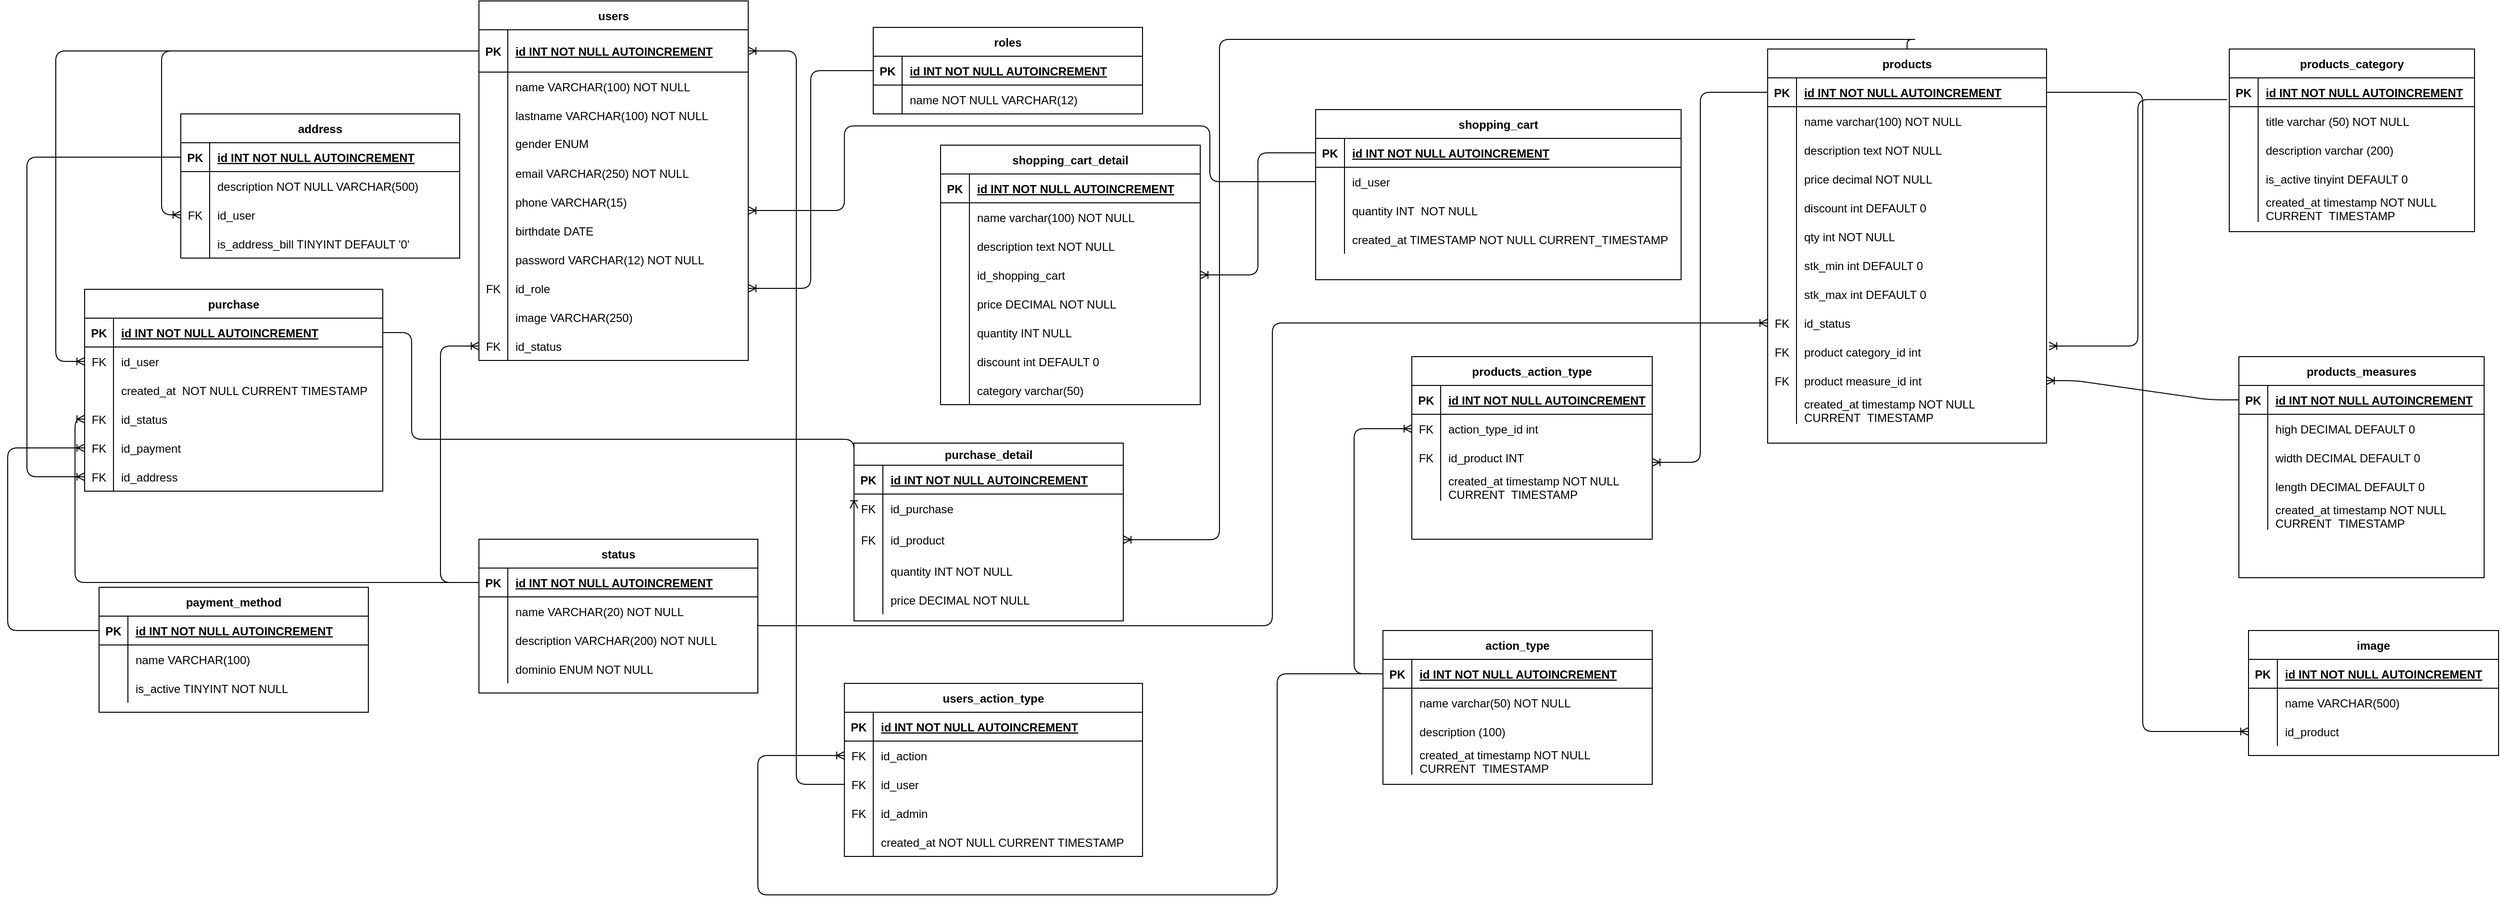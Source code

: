 <mxfile version="15.3.1" type="device"><diagram id="R2lEEEUBdFMjLlhIrx00" name="Page-1"><mxGraphModel dx="3124" dy="934" grid="1" gridSize="10" guides="1" tooltips="1" connect="1" arrows="1" fold="1" page="1" pageScale="1" pageWidth="1169" pageHeight="827" math="0" shadow="0" extFonts="Permanent Marker^https://fonts.googleapis.com/css?family=Permanent+Marker"><root><mxCell id="0"/><mxCell id="1" parent="0"/><mxCell id="lN7ST2UavoAwbHkCMGAO-1" value="products" style="shape=table;startSize=30;container=1;collapsible=1;childLayout=tableLayout;fixedRows=1;rowLines=0;fontStyle=1;align=center;resizeLast=1;" parent="1" vertex="1"><mxGeometry x="1470" y="80" width="290" height="410" as="geometry"/></mxCell><mxCell id="lN7ST2UavoAwbHkCMGAO-2" value="" style="shape=partialRectangle;collapsible=0;dropTarget=0;pointerEvents=0;fillColor=none;top=0;left=0;bottom=1;right=0;points=[[0,0.5],[1,0.5]];portConstraint=eastwest;" parent="lN7ST2UavoAwbHkCMGAO-1" vertex="1"><mxGeometry y="30" width="290" height="30" as="geometry"/></mxCell><mxCell id="lN7ST2UavoAwbHkCMGAO-3" value="PK" style="shape=partialRectangle;connectable=0;fillColor=none;top=0;left=0;bottom=0;right=0;fontStyle=1;overflow=hidden;" parent="lN7ST2UavoAwbHkCMGAO-2" vertex="1"><mxGeometry width="30" height="30" as="geometry"><mxRectangle width="30" height="30" as="alternateBounds"/></mxGeometry></mxCell><mxCell id="lN7ST2UavoAwbHkCMGAO-4" value="id INT NOT NULL AUTOINCREMENT" style="shape=partialRectangle;connectable=0;fillColor=none;top=0;left=0;bottom=0;right=0;align=left;spacingLeft=6;fontStyle=5;overflow=hidden;" parent="lN7ST2UavoAwbHkCMGAO-2" vertex="1"><mxGeometry x="30" width="260" height="30" as="geometry"><mxRectangle width="260" height="30" as="alternateBounds"/></mxGeometry></mxCell><mxCell id="lN7ST2UavoAwbHkCMGAO-5" value="" style="shape=partialRectangle;collapsible=0;dropTarget=0;pointerEvents=0;fillColor=none;top=0;left=0;bottom=0;right=0;points=[[0,0.5],[1,0.5]];portConstraint=eastwest;" parent="lN7ST2UavoAwbHkCMGAO-1" vertex="1"><mxGeometry y="60" width="290" height="30" as="geometry"/></mxCell><mxCell id="lN7ST2UavoAwbHkCMGAO-6" value="" style="shape=partialRectangle;connectable=0;fillColor=none;top=0;left=0;bottom=0;right=0;editable=1;overflow=hidden;" parent="lN7ST2UavoAwbHkCMGAO-5" vertex="1"><mxGeometry width="30" height="30" as="geometry"><mxRectangle width="30" height="30" as="alternateBounds"/></mxGeometry></mxCell><mxCell id="lN7ST2UavoAwbHkCMGAO-7" value="name varchar(100) NOT NULL" style="shape=partialRectangle;connectable=0;fillColor=none;top=0;left=0;bottom=0;right=0;align=left;spacingLeft=6;overflow=hidden;" parent="lN7ST2UavoAwbHkCMGAO-5" vertex="1"><mxGeometry x="30" width="260" height="30" as="geometry"><mxRectangle width="260" height="30" as="alternateBounds"/></mxGeometry></mxCell><mxCell id="lN7ST2UavoAwbHkCMGAO-8" value="" style="shape=partialRectangle;collapsible=0;dropTarget=0;pointerEvents=0;fillColor=none;top=0;left=0;bottom=0;right=0;points=[[0,0.5],[1,0.5]];portConstraint=eastwest;" parent="lN7ST2UavoAwbHkCMGAO-1" vertex="1"><mxGeometry y="90" width="290" height="30" as="geometry"/></mxCell><mxCell id="lN7ST2UavoAwbHkCMGAO-9" value="" style="shape=partialRectangle;connectable=0;fillColor=none;top=0;left=0;bottom=0;right=0;editable=1;overflow=hidden;" parent="lN7ST2UavoAwbHkCMGAO-8" vertex="1"><mxGeometry width="30" height="30" as="geometry"><mxRectangle width="30" height="30" as="alternateBounds"/></mxGeometry></mxCell><mxCell id="lN7ST2UavoAwbHkCMGAO-10" value="description text NOT NULL" style="shape=partialRectangle;connectable=0;fillColor=none;top=0;left=0;bottom=0;right=0;align=left;spacingLeft=6;overflow=hidden;" parent="lN7ST2UavoAwbHkCMGAO-8" vertex="1"><mxGeometry x="30" width="260" height="30" as="geometry"><mxRectangle width="260" height="30" as="alternateBounds"/></mxGeometry></mxCell><mxCell id="lN7ST2UavoAwbHkCMGAO-82" value="" style="shape=partialRectangle;collapsible=0;dropTarget=0;pointerEvents=0;fillColor=none;top=0;left=0;bottom=0;right=0;points=[[0,0.5],[1,0.5]];portConstraint=eastwest;" parent="lN7ST2UavoAwbHkCMGAO-1" vertex="1"><mxGeometry y="120" width="290" height="30" as="geometry"/></mxCell><mxCell id="lN7ST2UavoAwbHkCMGAO-83" value="" style="shape=partialRectangle;connectable=0;fillColor=none;top=0;left=0;bottom=0;right=0;editable=1;overflow=hidden;" parent="lN7ST2UavoAwbHkCMGAO-82" vertex="1"><mxGeometry width="30" height="30" as="geometry"><mxRectangle width="30" height="30" as="alternateBounds"/></mxGeometry></mxCell><mxCell id="lN7ST2UavoAwbHkCMGAO-84" value="price decimal NOT NULL" style="shape=partialRectangle;connectable=0;fillColor=none;top=0;left=0;bottom=0;right=0;align=left;spacingLeft=6;overflow=hidden;" parent="lN7ST2UavoAwbHkCMGAO-82" vertex="1"><mxGeometry x="30" width="260" height="30" as="geometry"><mxRectangle width="260" height="30" as="alternateBounds"/></mxGeometry></mxCell><mxCell id="lN7ST2UavoAwbHkCMGAO-86" value="" style="shape=partialRectangle;collapsible=0;dropTarget=0;pointerEvents=0;fillColor=none;top=0;left=0;bottom=0;right=0;points=[[0,0.5],[1,0.5]];portConstraint=eastwest;" parent="lN7ST2UavoAwbHkCMGAO-1" vertex="1"><mxGeometry y="150" width="290" height="30" as="geometry"/></mxCell><mxCell id="lN7ST2UavoAwbHkCMGAO-87" value="" style="shape=partialRectangle;connectable=0;fillColor=none;top=0;left=0;bottom=0;right=0;editable=1;overflow=hidden;" parent="lN7ST2UavoAwbHkCMGAO-86" vertex="1"><mxGeometry width="30" height="30" as="geometry"><mxRectangle width="30" height="30" as="alternateBounds"/></mxGeometry></mxCell><mxCell id="lN7ST2UavoAwbHkCMGAO-88" value="discount int DEFAULT 0" style="shape=partialRectangle;connectable=0;fillColor=none;top=0;left=0;bottom=0;right=0;align=left;spacingLeft=6;overflow=hidden;" parent="lN7ST2UavoAwbHkCMGAO-86" vertex="1"><mxGeometry x="30" width="260" height="30" as="geometry"><mxRectangle width="260" height="30" as="alternateBounds"/></mxGeometry></mxCell><mxCell id="lN7ST2UavoAwbHkCMGAO-16" value="" style="shape=partialRectangle;collapsible=0;dropTarget=0;pointerEvents=0;fillColor=none;top=0;left=0;bottom=0;right=0;points=[[0,0.5],[1,0.5]];portConstraint=eastwest;" parent="lN7ST2UavoAwbHkCMGAO-1" vertex="1"><mxGeometry y="180" width="290" height="30" as="geometry"/></mxCell><mxCell id="lN7ST2UavoAwbHkCMGAO-17" value="" style="shape=partialRectangle;connectable=0;fillColor=none;top=0;left=0;bottom=0;right=0;editable=1;overflow=hidden;" parent="lN7ST2UavoAwbHkCMGAO-16" vertex="1"><mxGeometry width="30" height="30" as="geometry"><mxRectangle width="30" height="30" as="alternateBounds"/></mxGeometry></mxCell><mxCell id="lN7ST2UavoAwbHkCMGAO-18" value="qty int NOT NULL" style="shape=partialRectangle;connectable=0;fillColor=none;top=0;left=0;bottom=0;right=0;align=left;spacingLeft=6;overflow=hidden;" parent="lN7ST2UavoAwbHkCMGAO-16" vertex="1"><mxGeometry x="30" width="260" height="30" as="geometry"><mxRectangle width="260" height="30" as="alternateBounds"/></mxGeometry></mxCell><mxCell id="lN7ST2UavoAwbHkCMGAO-33" value="" style="shape=partialRectangle;collapsible=0;dropTarget=0;pointerEvents=0;fillColor=none;top=0;left=0;bottom=0;right=0;points=[[0,0.5],[1,0.5]];portConstraint=eastwest;" parent="lN7ST2UavoAwbHkCMGAO-1" vertex="1"><mxGeometry y="210" width="290" height="30" as="geometry"/></mxCell><mxCell id="lN7ST2UavoAwbHkCMGAO-34" value="" style="shape=partialRectangle;connectable=0;fillColor=none;top=0;left=0;bottom=0;right=0;editable=1;overflow=hidden;" parent="lN7ST2UavoAwbHkCMGAO-33" vertex="1"><mxGeometry width="30" height="30" as="geometry"><mxRectangle width="30" height="30" as="alternateBounds"/></mxGeometry></mxCell><mxCell id="lN7ST2UavoAwbHkCMGAO-35" value="stk_min int DEFAULT 0" style="shape=partialRectangle;connectable=0;fillColor=none;top=0;left=0;bottom=0;right=0;align=left;spacingLeft=6;overflow=hidden;" parent="lN7ST2UavoAwbHkCMGAO-33" vertex="1"><mxGeometry x="30" width="260" height="30" as="geometry"><mxRectangle width="260" height="30" as="alternateBounds"/></mxGeometry></mxCell><mxCell id="lN7ST2UavoAwbHkCMGAO-37" value="" style="shape=partialRectangle;collapsible=0;dropTarget=0;pointerEvents=0;fillColor=none;top=0;left=0;bottom=0;right=0;points=[[0,0.5],[1,0.5]];portConstraint=eastwest;" parent="lN7ST2UavoAwbHkCMGAO-1" vertex="1"><mxGeometry y="240" width="290" height="30" as="geometry"/></mxCell><mxCell id="lN7ST2UavoAwbHkCMGAO-38" value="" style="shape=partialRectangle;connectable=0;fillColor=none;top=0;left=0;bottom=0;right=0;editable=1;overflow=hidden;" parent="lN7ST2UavoAwbHkCMGAO-37" vertex="1"><mxGeometry width="30" height="30" as="geometry"><mxRectangle width="30" height="30" as="alternateBounds"/></mxGeometry></mxCell><mxCell id="lN7ST2UavoAwbHkCMGAO-39" value="stk_max int DEFAULT 0" style="shape=partialRectangle;connectable=0;fillColor=none;top=0;left=0;bottom=0;right=0;align=left;spacingLeft=6;overflow=hidden;" parent="lN7ST2UavoAwbHkCMGAO-37" vertex="1"><mxGeometry x="30" width="260" height="30" as="geometry"><mxRectangle width="260" height="30" as="alternateBounds"/></mxGeometry></mxCell><mxCell id="lN7ST2UavoAwbHkCMGAO-11" value="" style="shape=partialRectangle;collapsible=0;dropTarget=0;pointerEvents=0;fillColor=none;top=0;left=0;bottom=0;right=0;points=[[0,0.5],[1,0.5]];portConstraint=eastwest;" parent="lN7ST2UavoAwbHkCMGAO-1" vertex="1"><mxGeometry y="270" width="290" height="30" as="geometry"/></mxCell><mxCell id="lN7ST2UavoAwbHkCMGAO-12" value="FK" style="shape=partialRectangle;connectable=0;fillColor=none;top=0;left=0;bottom=0;right=0;editable=1;overflow=hidden;" parent="lN7ST2UavoAwbHkCMGAO-11" vertex="1"><mxGeometry width="30" height="30" as="geometry"><mxRectangle width="30" height="30" as="alternateBounds"/></mxGeometry></mxCell><mxCell id="lN7ST2UavoAwbHkCMGAO-13" value="id_status" style="shape=partialRectangle;connectable=0;fillColor=none;top=0;left=0;bottom=0;right=0;align=left;spacingLeft=6;overflow=hidden;" parent="lN7ST2UavoAwbHkCMGAO-11" vertex="1"><mxGeometry x="30" width="260" height="30" as="geometry"><mxRectangle width="260" height="30" as="alternateBounds"/></mxGeometry></mxCell><mxCell id="lN7ST2UavoAwbHkCMGAO-54" value="" style="shape=partialRectangle;collapsible=0;dropTarget=0;pointerEvents=0;fillColor=none;top=0;left=0;bottom=0;right=0;points=[[0,0.5],[1,0.5]];portConstraint=eastwest;" parent="lN7ST2UavoAwbHkCMGAO-1" vertex="1"><mxGeometry y="300" width="290" height="30" as="geometry"/></mxCell><mxCell id="lN7ST2UavoAwbHkCMGAO-55" value="FK" style="shape=partialRectangle;connectable=0;fillColor=none;top=0;left=0;bottom=0;right=0;fontStyle=0;overflow=hidden;" parent="lN7ST2UavoAwbHkCMGAO-54" vertex="1"><mxGeometry width="30" height="30" as="geometry"><mxRectangle width="30" height="30" as="alternateBounds"/></mxGeometry></mxCell><mxCell id="lN7ST2UavoAwbHkCMGAO-56" value="product category_id int " style="shape=partialRectangle;connectable=0;fillColor=none;top=0;left=0;bottom=0;right=0;align=left;spacingLeft=6;fontStyle=0;overflow=hidden;" parent="lN7ST2UavoAwbHkCMGAO-54" vertex="1"><mxGeometry x="30" width="260" height="30" as="geometry"><mxRectangle width="260" height="30" as="alternateBounds"/></mxGeometry></mxCell><mxCell id="lN7ST2UavoAwbHkCMGAO-75" value="" style="shape=partialRectangle;collapsible=0;dropTarget=0;pointerEvents=0;fillColor=none;top=0;left=0;bottom=0;right=0;points=[[0,0.5],[1,0.5]];portConstraint=eastwest;" parent="lN7ST2UavoAwbHkCMGAO-1" vertex="1"><mxGeometry y="330" width="290" height="30" as="geometry"/></mxCell><mxCell id="lN7ST2UavoAwbHkCMGAO-76" value="FK" style="shape=partialRectangle;connectable=0;fillColor=none;top=0;left=0;bottom=0;right=0;fontStyle=0;overflow=hidden;" parent="lN7ST2UavoAwbHkCMGAO-75" vertex="1"><mxGeometry width="30" height="30" as="geometry"><mxRectangle width="30" height="30" as="alternateBounds"/></mxGeometry></mxCell><mxCell id="lN7ST2UavoAwbHkCMGAO-77" value="product measure_id int " style="shape=partialRectangle;connectable=0;fillColor=none;top=0;left=0;bottom=0;right=0;align=left;spacingLeft=6;fontStyle=0;overflow=hidden;" parent="lN7ST2UavoAwbHkCMGAO-75" vertex="1"><mxGeometry x="30" width="260" height="30" as="geometry"><mxRectangle width="260" height="30" as="alternateBounds"/></mxGeometry></mxCell><mxCell id="lN7ST2UavoAwbHkCMGAO-41" value="" style="shape=partialRectangle;collapsible=0;dropTarget=0;pointerEvents=0;fillColor=none;top=0;left=0;bottom=0;right=0;points=[[0,0.5],[1,0.5]];portConstraint=eastwest;" parent="lN7ST2UavoAwbHkCMGAO-1" vertex="1"><mxGeometry y="360" width="290" height="30" as="geometry"/></mxCell><mxCell id="lN7ST2UavoAwbHkCMGAO-42" value="" style="shape=partialRectangle;connectable=0;fillColor=none;top=0;left=0;bottom=0;right=0;editable=1;overflow=hidden;" parent="lN7ST2UavoAwbHkCMGAO-41" vertex="1"><mxGeometry width="30" height="30" as="geometry"><mxRectangle width="30" height="30" as="alternateBounds"/></mxGeometry></mxCell><mxCell id="lN7ST2UavoAwbHkCMGAO-43" value="created_at timestamp NOT NULL CURRENT_TIMESTAMP" style="shape=partialRectangle;connectable=0;fillColor=none;top=0;left=0;bottom=0;right=0;align=left;spacingLeft=6;overflow=hidden;whiteSpace=wrap;" parent="lN7ST2UavoAwbHkCMGAO-41" vertex="1"><mxGeometry x="30" width="260" height="30" as="geometry"><mxRectangle width="260" height="30" as="alternateBounds"/></mxGeometry></mxCell><mxCell id="lN7ST2UavoAwbHkCMGAO-19" value="products_category" style="shape=table;startSize=30;container=1;collapsible=1;childLayout=tableLayout;fixedRows=1;rowLines=0;fontStyle=1;align=center;resizeLast=1;" parent="1" vertex="1"><mxGeometry x="1950" y="80" width="255" height="190" as="geometry"/></mxCell><mxCell id="lN7ST2UavoAwbHkCMGAO-20" value="" style="shape=partialRectangle;collapsible=0;dropTarget=0;pointerEvents=0;fillColor=none;top=0;left=0;bottom=1;right=0;points=[[0,0.5],[1,0.5]];portConstraint=eastwest;" parent="lN7ST2UavoAwbHkCMGAO-19" vertex="1"><mxGeometry y="30" width="255" height="30" as="geometry"/></mxCell><mxCell id="lN7ST2UavoAwbHkCMGAO-21" value="PK" style="shape=partialRectangle;connectable=0;fillColor=none;top=0;left=0;bottom=0;right=0;fontStyle=1;overflow=hidden;" parent="lN7ST2UavoAwbHkCMGAO-20" vertex="1"><mxGeometry width="30" height="30" as="geometry"><mxRectangle width="30" height="30" as="alternateBounds"/></mxGeometry></mxCell><mxCell id="lN7ST2UavoAwbHkCMGAO-22" value="id INT NOT NULL AUTOINCREMENT" style="shape=partialRectangle;connectable=0;fillColor=none;top=0;left=0;bottom=0;right=0;align=left;spacingLeft=6;fontStyle=5;overflow=hidden;" parent="lN7ST2UavoAwbHkCMGAO-20" vertex="1"><mxGeometry x="30" width="225" height="30" as="geometry"><mxRectangle width="225" height="30" as="alternateBounds"/></mxGeometry></mxCell><mxCell id="lN7ST2UavoAwbHkCMGAO-23" value="" style="shape=partialRectangle;collapsible=0;dropTarget=0;pointerEvents=0;fillColor=none;top=0;left=0;bottom=0;right=0;points=[[0,0.5],[1,0.5]];portConstraint=eastwest;" parent="lN7ST2UavoAwbHkCMGAO-19" vertex="1"><mxGeometry y="60" width="255" height="30" as="geometry"/></mxCell><mxCell id="lN7ST2UavoAwbHkCMGAO-24" value="" style="shape=partialRectangle;connectable=0;fillColor=none;top=0;left=0;bottom=0;right=0;editable=1;overflow=hidden;" parent="lN7ST2UavoAwbHkCMGAO-23" vertex="1"><mxGeometry width="30" height="30" as="geometry"><mxRectangle width="30" height="30" as="alternateBounds"/></mxGeometry></mxCell><mxCell id="lN7ST2UavoAwbHkCMGAO-25" value="title varchar (50) NOT NULL" style="shape=partialRectangle;connectable=0;fillColor=none;top=0;left=0;bottom=0;right=0;align=left;spacingLeft=6;overflow=hidden;" parent="lN7ST2UavoAwbHkCMGAO-23" vertex="1"><mxGeometry x="30" width="225" height="30" as="geometry"><mxRectangle width="225" height="30" as="alternateBounds"/></mxGeometry></mxCell><mxCell id="lN7ST2UavoAwbHkCMGAO-26" value="" style="shape=partialRectangle;collapsible=0;dropTarget=0;pointerEvents=0;fillColor=none;top=0;left=0;bottom=0;right=0;points=[[0,0.5],[1,0.5]];portConstraint=eastwest;" parent="lN7ST2UavoAwbHkCMGAO-19" vertex="1"><mxGeometry y="90" width="255" height="30" as="geometry"/></mxCell><mxCell id="lN7ST2UavoAwbHkCMGAO-27" value="" style="shape=partialRectangle;connectable=0;fillColor=none;top=0;left=0;bottom=0;right=0;editable=1;overflow=hidden;" parent="lN7ST2UavoAwbHkCMGAO-26" vertex="1"><mxGeometry width="30" height="30" as="geometry"><mxRectangle width="30" height="30" as="alternateBounds"/></mxGeometry></mxCell><mxCell id="lN7ST2UavoAwbHkCMGAO-28" value="description varchar (200)" style="shape=partialRectangle;connectable=0;fillColor=none;top=0;left=0;bottom=0;right=0;align=left;spacingLeft=6;overflow=hidden;" parent="lN7ST2UavoAwbHkCMGAO-26" vertex="1"><mxGeometry x="30" width="225" height="30" as="geometry"><mxRectangle width="225" height="30" as="alternateBounds"/></mxGeometry></mxCell><mxCell id="lN7ST2UavoAwbHkCMGAO-29" value="" style="shape=partialRectangle;collapsible=0;dropTarget=0;pointerEvents=0;fillColor=none;top=0;left=0;bottom=0;right=0;points=[[0,0.5],[1,0.5]];portConstraint=eastwest;" parent="lN7ST2UavoAwbHkCMGAO-19" vertex="1"><mxGeometry y="120" width="255" height="30" as="geometry"/></mxCell><mxCell id="lN7ST2UavoAwbHkCMGAO-30" value="" style="shape=partialRectangle;connectable=0;fillColor=none;top=0;left=0;bottom=0;right=0;editable=1;overflow=hidden;" parent="lN7ST2UavoAwbHkCMGAO-29" vertex="1"><mxGeometry width="30" height="30" as="geometry"><mxRectangle width="30" height="30" as="alternateBounds"/></mxGeometry></mxCell><mxCell id="lN7ST2UavoAwbHkCMGAO-31" value="is_active tinyint DEFAULT 0" style="shape=partialRectangle;connectable=0;fillColor=none;top=0;left=0;bottom=0;right=0;align=left;spacingLeft=6;overflow=hidden;" parent="lN7ST2UavoAwbHkCMGAO-29" vertex="1"><mxGeometry x="30" width="225" height="30" as="geometry"><mxRectangle width="225" height="30" as="alternateBounds"/></mxGeometry></mxCell><mxCell id="lN7ST2UavoAwbHkCMGAO-50" value="" style="shape=partialRectangle;collapsible=0;dropTarget=0;pointerEvents=0;fillColor=none;top=0;left=0;bottom=0;right=0;points=[[0,0.5],[1,0.5]];portConstraint=eastwest;" parent="lN7ST2UavoAwbHkCMGAO-19" vertex="1"><mxGeometry y="150" width="255" height="30" as="geometry"/></mxCell><mxCell id="lN7ST2UavoAwbHkCMGAO-51" value="" style="shape=partialRectangle;connectable=0;fillColor=none;top=0;left=0;bottom=0;right=0;editable=1;overflow=hidden;" parent="lN7ST2UavoAwbHkCMGAO-50" vertex="1"><mxGeometry width="30" height="30" as="geometry"><mxRectangle width="30" height="30" as="alternateBounds"/></mxGeometry></mxCell><mxCell id="lN7ST2UavoAwbHkCMGAO-52" value="created_at timestamp NOT NULL CURRENT_TIMESTAMP" style="shape=partialRectangle;connectable=0;fillColor=none;top=0;left=0;bottom=0;right=0;align=left;spacingLeft=6;overflow=hidden;whiteSpace=wrap;" parent="lN7ST2UavoAwbHkCMGAO-50" vertex="1"><mxGeometry x="30" width="225" height="30" as="geometry"><mxRectangle width="225" height="30" as="alternateBounds"/></mxGeometry></mxCell><mxCell id="lN7ST2UavoAwbHkCMGAO-57" value="products_measures" style="shape=table;startSize=30;container=1;collapsible=1;childLayout=tableLayout;fixedRows=1;rowLines=0;fontStyle=1;align=center;resizeLast=1;" parent="1" vertex="1"><mxGeometry x="1960" y="400" width="255" height="230" as="geometry"/></mxCell><mxCell id="lN7ST2UavoAwbHkCMGAO-58" value="" style="shape=partialRectangle;collapsible=0;dropTarget=0;pointerEvents=0;fillColor=none;top=0;left=0;bottom=1;right=0;points=[[0,0.5],[1,0.5]];portConstraint=eastwest;" parent="lN7ST2UavoAwbHkCMGAO-57" vertex="1"><mxGeometry y="30" width="255" height="30" as="geometry"/></mxCell><mxCell id="lN7ST2UavoAwbHkCMGAO-59" value="PK" style="shape=partialRectangle;connectable=0;fillColor=none;top=0;left=0;bottom=0;right=0;fontStyle=1;overflow=hidden;" parent="lN7ST2UavoAwbHkCMGAO-58" vertex="1"><mxGeometry width="30" height="30" as="geometry"><mxRectangle width="30" height="30" as="alternateBounds"/></mxGeometry></mxCell><mxCell id="lN7ST2UavoAwbHkCMGAO-60" value="id INT NOT NULL AUTOINCREMENT" style="shape=partialRectangle;connectable=0;fillColor=none;top=0;left=0;bottom=0;right=0;align=left;spacingLeft=6;fontStyle=5;overflow=hidden;" parent="lN7ST2UavoAwbHkCMGAO-58" vertex="1"><mxGeometry x="30" width="225" height="30" as="geometry"><mxRectangle width="225" height="30" as="alternateBounds"/></mxGeometry></mxCell><mxCell id="lN7ST2UavoAwbHkCMGAO-61" value="" style="shape=partialRectangle;collapsible=0;dropTarget=0;pointerEvents=0;fillColor=none;top=0;left=0;bottom=0;right=0;points=[[0,0.5],[1,0.5]];portConstraint=eastwest;" parent="lN7ST2UavoAwbHkCMGAO-57" vertex="1"><mxGeometry y="60" width="255" height="30" as="geometry"/></mxCell><mxCell id="lN7ST2UavoAwbHkCMGAO-62" value="" style="shape=partialRectangle;connectable=0;fillColor=none;top=0;left=0;bottom=0;right=0;editable=1;overflow=hidden;" parent="lN7ST2UavoAwbHkCMGAO-61" vertex="1"><mxGeometry width="30" height="30" as="geometry"><mxRectangle width="30" height="30" as="alternateBounds"/></mxGeometry></mxCell><mxCell id="lN7ST2UavoAwbHkCMGAO-63" value="high DECIMAL DEFAULT 0" style="shape=partialRectangle;connectable=0;fillColor=none;top=0;left=0;bottom=0;right=0;align=left;spacingLeft=6;overflow=hidden;" parent="lN7ST2UavoAwbHkCMGAO-61" vertex="1"><mxGeometry x="30" width="225" height="30" as="geometry"><mxRectangle width="225" height="30" as="alternateBounds"/></mxGeometry></mxCell><mxCell id="lN7ST2UavoAwbHkCMGAO-64" value="" style="shape=partialRectangle;collapsible=0;dropTarget=0;pointerEvents=0;fillColor=none;top=0;left=0;bottom=0;right=0;points=[[0,0.5],[1,0.5]];portConstraint=eastwest;" parent="lN7ST2UavoAwbHkCMGAO-57" vertex="1"><mxGeometry y="90" width="255" height="30" as="geometry"/></mxCell><mxCell id="lN7ST2UavoAwbHkCMGAO-65" value="" style="shape=partialRectangle;connectable=0;fillColor=none;top=0;left=0;bottom=0;right=0;editable=1;overflow=hidden;" parent="lN7ST2UavoAwbHkCMGAO-64" vertex="1"><mxGeometry width="30" height="30" as="geometry"><mxRectangle width="30" height="30" as="alternateBounds"/></mxGeometry></mxCell><mxCell id="lN7ST2UavoAwbHkCMGAO-66" value="width DECIMAL DEFAULT 0" style="shape=partialRectangle;connectable=0;fillColor=none;top=0;left=0;bottom=0;right=0;align=left;spacingLeft=6;overflow=hidden;" parent="lN7ST2UavoAwbHkCMGAO-64" vertex="1"><mxGeometry x="30" width="225" height="30" as="geometry"><mxRectangle width="225" height="30" as="alternateBounds"/></mxGeometry></mxCell><mxCell id="lN7ST2UavoAwbHkCMGAO-67" value="" style="shape=partialRectangle;collapsible=0;dropTarget=0;pointerEvents=0;fillColor=none;top=0;left=0;bottom=0;right=0;points=[[0,0.5],[1,0.5]];portConstraint=eastwest;" parent="lN7ST2UavoAwbHkCMGAO-57" vertex="1"><mxGeometry y="120" width="255" height="30" as="geometry"/></mxCell><mxCell id="lN7ST2UavoAwbHkCMGAO-68" value="" style="shape=partialRectangle;connectable=0;fillColor=none;top=0;left=0;bottom=0;right=0;editable=1;overflow=hidden;" parent="lN7ST2UavoAwbHkCMGAO-67" vertex="1"><mxGeometry width="30" height="30" as="geometry"><mxRectangle width="30" height="30" as="alternateBounds"/></mxGeometry></mxCell><mxCell id="lN7ST2UavoAwbHkCMGAO-69" value="length DECIMAL DEFAULT 0" style="shape=partialRectangle;connectable=0;fillColor=none;top=0;left=0;bottom=0;right=0;align=left;spacingLeft=6;overflow=hidden;" parent="lN7ST2UavoAwbHkCMGAO-67" vertex="1"><mxGeometry x="30" width="225" height="30" as="geometry"><mxRectangle width="225" height="30" as="alternateBounds"/></mxGeometry></mxCell><mxCell id="lN7ST2UavoAwbHkCMGAO-103" value="" style="shape=partialRectangle;collapsible=0;dropTarget=0;pointerEvents=0;fillColor=none;top=0;left=0;bottom=0;right=0;points=[[0,0.5],[1,0.5]];portConstraint=eastwest;" parent="lN7ST2UavoAwbHkCMGAO-57" vertex="1"><mxGeometry y="150" width="255" height="30" as="geometry"/></mxCell><mxCell id="lN7ST2UavoAwbHkCMGAO-104" value="" style="shape=partialRectangle;connectable=0;fillColor=none;top=0;left=0;bottom=0;right=0;editable=1;overflow=hidden;" parent="lN7ST2UavoAwbHkCMGAO-103" vertex="1"><mxGeometry width="30" height="30" as="geometry"><mxRectangle width="30" height="30" as="alternateBounds"/></mxGeometry></mxCell><mxCell id="lN7ST2UavoAwbHkCMGAO-105" value="created_at timestamp NOT NULL CURRENT_TIMESTAMP" style="shape=partialRectangle;connectable=0;fillColor=none;top=0;left=0;bottom=0;right=0;align=left;spacingLeft=6;overflow=hidden;whiteSpace=wrap;" parent="lN7ST2UavoAwbHkCMGAO-103" vertex="1"><mxGeometry x="30" width="225" height="30" as="geometry"><mxRectangle width="225" height="30" as="alternateBounds"/></mxGeometry></mxCell><mxCell id="lN7ST2UavoAwbHkCMGAO-80" value="" style="edgeStyle=orthogonalEdgeStyle;fontSize=12;html=1;endArrow=ERoneToMany;exitX=-0.009;exitY=0.753;exitDx=0;exitDy=0;exitPerimeter=0;entryX=1.009;entryY=0.3;entryDx=0;entryDy=0;entryPerimeter=0;" parent="1" source="lN7ST2UavoAwbHkCMGAO-20" target="lN7ST2UavoAwbHkCMGAO-54" edge="1"><mxGeometry width="100" height="100" relative="1" as="geometry"><mxPoint x="1154" y="330" as="sourcePoint"/><mxPoint x="1234" y="360" as="targetPoint"/></mxGeometry></mxCell><mxCell id="lN7ST2UavoAwbHkCMGAO-89" value="action_type" style="shape=table;startSize=30;container=1;collapsible=1;childLayout=tableLayout;fixedRows=1;rowLines=0;fontStyle=1;align=center;resizeLast=1;" parent="1" vertex="1"><mxGeometry x="1070" y="685" width="280" height="160" as="geometry"/></mxCell><mxCell id="lN7ST2UavoAwbHkCMGAO-90" value="" style="shape=partialRectangle;collapsible=0;dropTarget=0;pointerEvents=0;fillColor=none;top=0;left=0;bottom=1;right=0;points=[[0,0.5],[1,0.5]];portConstraint=eastwest;" parent="lN7ST2UavoAwbHkCMGAO-89" vertex="1"><mxGeometry y="30" width="280" height="30" as="geometry"/></mxCell><mxCell id="lN7ST2UavoAwbHkCMGAO-91" value="PK" style="shape=partialRectangle;connectable=0;fillColor=none;top=0;left=0;bottom=0;right=0;fontStyle=1;overflow=hidden;" parent="lN7ST2UavoAwbHkCMGAO-90" vertex="1"><mxGeometry width="30" height="30" as="geometry"><mxRectangle width="30" height="30" as="alternateBounds"/></mxGeometry></mxCell><mxCell id="lN7ST2UavoAwbHkCMGAO-92" value="id INT NOT NULL AUTOINCREMENT" style="shape=partialRectangle;connectable=0;fillColor=none;top=0;left=0;bottom=0;right=0;align=left;spacingLeft=6;fontStyle=5;overflow=hidden;" parent="lN7ST2UavoAwbHkCMGAO-90" vertex="1"><mxGeometry x="30" width="250" height="30" as="geometry"><mxRectangle width="250" height="30" as="alternateBounds"/></mxGeometry></mxCell><mxCell id="lN7ST2UavoAwbHkCMGAO-93" value="" style="shape=partialRectangle;collapsible=0;dropTarget=0;pointerEvents=0;fillColor=none;top=0;left=0;bottom=0;right=0;points=[[0,0.5],[1,0.5]];portConstraint=eastwest;" parent="lN7ST2UavoAwbHkCMGAO-89" vertex="1"><mxGeometry y="60" width="280" height="30" as="geometry"/></mxCell><mxCell id="lN7ST2UavoAwbHkCMGAO-94" value="" style="shape=partialRectangle;connectable=0;fillColor=none;top=0;left=0;bottom=0;right=0;editable=1;overflow=hidden;" parent="lN7ST2UavoAwbHkCMGAO-93" vertex="1"><mxGeometry width="30" height="30" as="geometry"><mxRectangle width="30" height="30" as="alternateBounds"/></mxGeometry></mxCell><mxCell id="lN7ST2UavoAwbHkCMGAO-95" value="name varchar(50) NOT NULL" style="shape=partialRectangle;connectable=0;fillColor=none;top=0;left=0;bottom=0;right=0;align=left;spacingLeft=6;overflow=hidden;" parent="lN7ST2UavoAwbHkCMGAO-93" vertex="1"><mxGeometry x="30" width="250" height="30" as="geometry"><mxRectangle width="250" height="30" as="alternateBounds"/></mxGeometry></mxCell><mxCell id="lN7ST2UavoAwbHkCMGAO-96" value="" style="shape=partialRectangle;collapsible=0;dropTarget=0;pointerEvents=0;fillColor=none;top=0;left=0;bottom=0;right=0;points=[[0,0.5],[1,0.5]];portConstraint=eastwest;" parent="lN7ST2UavoAwbHkCMGAO-89" vertex="1"><mxGeometry y="90" width="280" height="30" as="geometry"/></mxCell><mxCell id="lN7ST2UavoAwbHkCMGAO-97" value="" style="shape=partialRectangle;connectable=0;fillColor=none;top=0;left=0;bottom=0;right=0;editable=1;overflow=hidden;" parent="lN7ST2UavoAwbHkCMGAO-96" vertex="1"><mxGeometry width="30" height="30" as="geometry"><mxRectangle width="30" height="30" as="alternateBounds"/></mxGeometry></mxCell><mxCell id="lN7ST2UavoAwbHkCMGAO-98" value="description (100)" style="shape=partialRectangle;connectable=0;fillColor=none;top=0;left=0;bottom=0;right=0;align=left;spacingLeft=6;overflow=hidden;" parent="lN7ST2UavoAwbHkCMGAO-96" vertex="1"><mxGeometry x="30" width="250" height="30" as="geometry"><mxRectangle width="250" height="30" as="alternateBounds"/></mxGeometry></mxCell><mxCell id="lN7ST2UavoAwbHkCMGAO-99" value="" style="shape=partialRectangle;collapsible=0;dropTarget=0;pointerEvents=0;fillColor=none;top=0;left=0;bottom=0;right=0;points=[[0,0.5],[1,0.5]];portConstraint=eastwest;" parent="lN7ST2UavoAwbHkCMGAO-89" vertex="1"><mxGeometry y="120" width="280" height="30" as="geometry"/></mxCell><mxCell id="lN7ST2UavoAwbHkCMGAO-100" value="" style="shape=partialRectangle;connectable=0;fillColor=none;top=0;left=0;bottom=0;right=0;editable=1;overflow=hidden;" parent="lN7ST2UavoAwbHkCMGAO-99" vertex="1"><mxGeometry width="30" height="30" as="geometry"><mxRectangle width="30" height="30" as="alternateBounds"/></mxGeometry></mxCell><mxCell id="lN7ST2UavoAwbHkCMGAO-101" value="created_at timestamp NOT NULL CURRENT_TIMESTAMP" style="shape=partialRectangle;connectable=0;fillColor=none;top=0;left=0;bottom=0;right=0;align=left;spacingLeft=6;overflow=hidden;whiteSpace=wrap;" parent="lN7ST2UavoAwbHkCMGAO-99" vertex="1"><mxGeometry x="30" width="250" height="30" as="geometry"><mxRectangle width="250" height="30" as="alternateBounds"/></mxGeometry></mxCell><mxCell id="lN7ST2UavoAwbHkCMGAO-106" value="products_action_type" style="shape=table;startSize=30;container=1;collapsible=1;childLayout=tableLayout;fixedRows=1;rowLines=0;fontStyle=1;align=center;resizeLast=1;" parent="1" vertex="1"><mxGeometry x="1100" y="400" width="250" height="190" as="geometry"/></mxCell><mxCell id="lN7ST2UavoAwbHkCMGAO-107" value="" style="shape=partialRectangle;collapsible=0;dropTarget=0;pointerEvents=0;fillColor=none;top=0;left=0;bottom=1;right=0;points=[[0,0.5],[1,0.5]];portConstraint=eastwest;" parent="lN7ST2UavoAwbHkCMGAO-106" vertex="1"><mxGeometry y="30" width="250" height="30" as="geometry"/></mxCell><mxCell id="lN7ST2UavoAwbHkCMGAO-108" value="PK" style="shape=partialRectangle;connectable=0;fillColor=none;top=0;left=0;bottom=0;right=0;fontStyle=1;overflow=hidden;" parent="lN7ST2UavoAwbHkCMGAO-107" vertex="1"><mxGeometry width="30" height="30" as="geometry"><mxRectangle width="30" height="30" as="alternateBounds"/></mxGeometry></mxCell><mxCell id="lN7ST2UavoAwbHkCMGAO-109" value="id INT NOT NULL AUTOINCREMENT" style="shape=partialRectangle;connectable=0;fillColor=none;top=0;left=0;bottom=0;right=0;align=left;spacingLeft=6;fontStyle=5;overflow=hidden;" parent="lN7ST2UavoAwbHkCMGAO-107" vertex="1"><mxGeometry x="30" width="220" height="30" as="geometry"><mxRectangle width="220" height="30" as="alternateBounds"/></mxGeometry></mxCell><mxCell id="lN7ST2UavoAwbHkCMGAO-124" value="" style="shape=partialRectangle;collapsible=0;dropTarget=0;pointerEvents=0;fillColor=none;top=0;left=0;bottom=0;right=0;points=[[0,0.5],[1,0.5]];portConstraint=eastwest;" parent="lN7ST2UavoAwbHkCMGAO-106" vertex="1"><mxGeometry y="60" width="250" height="30" as="geometry"/></mxCell><mxCell id="lN7ST2UavoAwbHkCMGAO-125" value="FK" style="shape=partialRectangle;connectable=0;fillColor=none;top=0;left=0;bottom=0;right=0;fontStyle=0;overflow=hidden;" parent="lN7ST2UavoAwbHkCMGAO-124" vertex="1"><mxGeometry width="30" height="30" as="geometry"><mxRectangle width="30" height="30" as="alternateBounds"/></mxGeometry></mxCell><mxCell id="lN7ST2UavoAwbHkCMGAO-126" value="action_type_id int" style="shape=partialRectangle;connectable=0;fillColor=none;top=0;left=0;bottom=0;right=0;align=left;spacingLeft=6;fontStyle=0;overflow=hidden;" parent="lN7ST2UavoAwbHkCMGAO-124" vertex="1"><mxGeometry x="30" width="220" height="30" as="geometry"><mxRectangle width="220" height="30" as="alternateBounds"/></mxGeometry></mxCell><mxCell id="lN7ST2UavoAwbHkCMGAO-120" value="" style="shape=partialRectangle;collapsible=0;dropTarget=0;pointerEvents=0;fillColor=none;top=0;left=0;bottom=0;right=0;points=[[0,0.5],[1,0.5]];portConstraint=eastwest;" parent="lN7ST2UavoAwbHkCMGAO-106" vertex="1"><mxGeometry y="90" width="250" height="30" as="geometry"/></mxCell><mxCell id="lN7ST2UavoAwbHkCMGAO-121" value="FK" style="shape=partialRectangle;connectable=0;fillColor=none;top=0;left=0;bottom=0;right=0;fontStyle=0;overflow=hidden;" parent="lN7ST2UavoAwbHkCMGAO-120" vertex="1"><mxGeometry width="30" height="30" as="geometry"><mxRectangle width="30" height="30" as="alternateBounds"/></mxGeometry></mxCell><mxCell id="lN7ST2UavoAwbHkCMGAO-122" value="id_product INT" style="shape=partialRectangle;connectable=0;fillColor=none;top=0;left=0;bottom=0;right=0;align=left;spacingLeft=6;fontStyle=0;overflow=hidden;" parent="lN7ST2UavoAwbHkCMGAO-120" vertex="1"><mxGeometry x="30" width="220" height="30" as="geometry"><mxRectangle width="220" height="30" as="alternateBounds"/></mxGeometry></mxCell><mxCell id="lN7ST2UavoAwbHkCMGAO-116" value="" style="shape=partialRectangle;collapsible=0;dropTarget=0;pointerEvents=0;fillColor=none;top=0;left=0;bottom=0;right=0;points=[[0,0.5],[1,0.5]];portConstraint=eastwest;" parent="lN7ST2UavoAwbHkCMGAO-106" vertex="1"><mxGeometry y="120" width="250" height="30" as="geometry"/></mxCell><mxCell id="lN7ST2UavoAwbHkCMGAO-117" value="" style="shape=partialRectangle;connectable=0;fillColor=none;top=0;left=0;bottom=0;right=0;editable=1;overflow=hidden;" parent="lN7ST2UavoAwbHkCMGAO-116" vertex="1"><mxGeometry width="30" height="30" as="geometry"><mxRectangle width="30" height="30" as="alternateBounds"/></mxGeometry></mxCell><mxCell id="lN7ST2UavoAwbHkCMGAO-118" value="created_at timestamp NOT NULL CURRENT_TIMESTAMP" style="shape=partialRectangle;connectable=0;fillColor=none;top=0;left=0;bottom=0;right=0;align=left;spacingLeft=6;overflow=hidden;whiteSpace=wrap;" parent="lN7ST2UavoAwbHkCMGAO-116" vertex="1"><mxGeometry x="30" width="220" height="30" as="geometry"><mxRectangle width="220" height="30" as="alternateBounds"/></mxGeometry></mxCell><mxCell id="lN7ST2UavoAwbHkCMGAO-128" value="" style="edgeStyle=orthogonalEdgeStyle;fontSize=12;html=1;endArrow=ERoneToMany;exitX=0;exitY=0.5;exitDx=0;exitDy=0;" parent="1" source="lN7ST2UavoAwbHkCMGAO-2" edge="1"><mxGeometry width="100" height="100" relative="1" as="geometry"><mxPoint x="1114" y="290" as="sourcePoint"/><mxPoint x="1350" y="510" as="targetPoint"/><Array as="points"><mxPoint x="1400" y="125"/><mxPoint x="1400" y="510"/><mxPoint x="1350" y="510"/></Array></mxGeometry></mxCell><mxCell id="R-1acw3r711dhuSx2BgU-237" value="users" style="shape=table;startSize=30;container=1;collapsible=1;childLayout=tableLayout;fixedRows=1;rowLines=0;fontStyle=1;align=center;resizeLast=1;" parent="1" vertex="1"><mxGeometry x="130" y="30" width="280" height="374" as="geometry"><mxRectangle x="250" y="186" width="160" height="30" as="alternateBounds"/></mxGeometry></mxCell><mxCell id="R-1acw3r711dhuSx2BgU-238" value="" style="shape=partialRectangle;collapsible=0;dropTarget=0;pointerEvents=0;fillColor=none;top=0;left=0;bottom=1;right=0;points=[[0,0.5],[1,0.5]];portConstraint=eastwest;" parent="R-1acw3r711dhuSx2BgU-237" vertex="1"><mxGeometry y="30" width="280" height="44" as="geometry"/></mxCell><mxCell id="R-1acw3r711dhuSx2BgU-239" value="PK" style="shape=partialRectangle;connectable=0;fillColor=none;top=0;left=0;bottom=0;right=0;fontStyle=1;overflow=hidden;" parent="R-1acw3r711dhuSx2BgU-238" vertex="1"><mxGeometry width="30" height="44" as="geometry"><mxRectangle width="30" height="44" as="alternateBounds"/></mxGeometry></mxCell><mxCell id="R-1acw3r711dhuSx2BgU-240" value="id INT NOT NULL AUTOINCREMENT" style="shape=partialRectangle;connectable=0;fillColor=none;top=0;left=0;bottom=0;right=0;align=left;spacingLeft=6;fontStyle=5;overflow=hidden;" parent="R-1acw3r711dhuSx2BgU-238" vertex="1"><mxGeometry x="30" width="250" height="44" as="geometry"><mxRectangle width="250" height="44" as="alternateBounds"/></mxGeometry></mxCell><mxCell id="R-1acw3r711dhuSx2BgU-241" value="" style="shape=partialRectangle;collapsible=0;dropTarget=0;pointerEvents=0;fillColor=none;top=0;left=0;bottom=0;right=0;points=[[0,0.5],[1,0.5]];portConstraint=eastwest;" parent="R-1acw3r711dhuSx2BgU-237" vertex="1"><mxGeometry y="74" width="280" height="30" as="geometry"/></mxCell><mxCell id="R-1acw3r711dhuSx2BgU-242" value="" style="shape=partialRectangle;connectable=0;fillColor=none;top=0;left=0;bottom=0;right=0;fontStyle=0;overflow=hidden;" parent="R-1acw3r711dhuSx2BgU-241" vertex="1"><mxGeometry width="30" height="30" as="geometry"><mxRectangle width="30" height="30" as="alternateBounds"/></mxGeometry></mxCell><mxCell id="R-1acw3r711dhuSx2BgU-243" value="name VARCHAR(100) NOT NULL" style="shape=partialRectangle;connectable=0;fillColor=none;top=0;left=0;bottom=0;right=0;align=left;spacingLeft=6;fontStyle=0;overflow=hidden;" parent="R-1acw3r711dhuSx2BgU-241" vertex="1"><mxGeometry x="30" width="250" height="30" as="geometry"><mxRectangle width="250" height="30" as="alternateBounds"/></mxGeometry></mxCell><mxCell id="R-1acw3r711dhuSx2BgU-244" value="" style="shape=partialRectangle;collapsible=0;dropTarget=0;pointerEvents=0;fillColor=none;top=0;left=0;bottom=0;right=0;points=[[0,0.5],[1,0.5]];portConstraint=eastwest;" parent="R-1acw3r711dhuSx2BgU-237" vertex="1"><mxGeometry y="104" width="280" height="30" as="geometry"/></mxCell><mxCell id="R-1acw3r711dhuSx2BgU-245" value="" style="shape=partialRectangle;connectable=0;fillColor=none;top=0;left=0;bottom=0;right=0;fontStyle=0;overflow=hidden;" parent="R-1acw3r711dhuSx2BgU-244" vertex="1"><mxGeometry width="30" height="30" as="geometry"><mxRectangle width="30" height="30" as="alternateBounds"/></mxGeometry></mxCell><mxCell id="R-1acw3r711dhuSx2BgU-246" value="lastname VARCHAR(100) NOT NULL" style="shape=partialRectangle;connectable=0;fillColor=none;top=0;left=0;bottom=0;right=0;align=left;spacingLeft=6;fontStyle=0;overflow=hidden;" parent="R-1acw3r711dhuSx2BgU-244" vertex="1"><mxGeometry x="30" width="250" height="30" as="geometry"><mxRectangle width="250" height="30" as="alternateBounds"/></mxGeometry></mxCell><mxCell id="R-1acw3r711dhuSx2BgU-449" value="" style="shape=partialRectangle;collapsible=0;dropTarget=0;pointerEvents=0;fillColor=none;top=0;left=0;bottom=0;right=0;points=[[0,0.5],[1,0.5]];portConstraint=eastwest;" parent="R-1acw3r711dhuSx2BgU-237" vertex="1"><mxGeometry y="134" width="280" height="30" as="geometry"/></mxCell><mxCell id="R-1acw3r711dhuSx2BgU-450" value="" style="shape=partialRectangle;connectable=0;fillColor=none;top=0;left=0;bottom=0;right=0;editable=1;overflow=hidden;" parent="R-1acw3r711dhuSx2BgU-449" vertex="1"><mxGeometry width="30" height="30" as="geometry"><mxRectangle width="30" height="30" as="alternateBounds"/></mxGeometry></mxCell><mxCell id="R-1acw3r711dhuSx2BgU-451" value="gender ENUM" style="shape=partialRectangle;connectable=0;fillColor=none;top=0;left=0;bottom=0;right=0;align=left;spacingLeft=6;overflow=hidden;whiteSpace=wrap;" parent="R-1acw3r711dhuSx2BgU-449" vertex="1"><mxGeometry x="30" width="250" height="30" as="geometry"><mxRectangle width="250" height="30" as="alternateBounds"/></mxGeometry></mxCell><mxCell id="R-1acw3r711dhuSx2BgU-252" value="" style="shape=partialRectangle;collapsible=0;dropTarget=0;pointerEvents=0;fillColor=none;top=0;left=0;bottom=0;right=0;points=[[0,0.5],[1,0.5]];portConstraint=eastwest;" parent="R-1acw3r711dhuSx2BgU-237" vertex="1"><mxGeometry y="164" width="280" height="30" as="geometry"/></mxCell><mxCell id="R-1acw3r711dhuSx2BgU-253" value="" style="shape=partialRectangle;connectable=0;fillColor=none;top=0;left=0;bottom=0;right=0;editable=1;overflow=hidden;" parent="R-1acw3r711dhuSx2BgU-252" vertex="1"><mxGeometry width="30" height="30" as="geometry"><mxRectangle width="30" height="30" as="alternateBounds"/></mxGeometry></mxCell><mxCell id="R-1acw3r711dhuSx2BgU-254" value="email VARCHAR(250) NOT NULL" style="shape=partialRectangle;connectable=0;fillColor=none;top=0;left=0;bottom=0;right=0;align=left;spacingLeft=6;overflow=hidden;" parent="R-1acw3r711dhuSx2BgU-252" vertex="1"><mxGeometry x="30" width="250" height="30" as="geometry"><mxRectangle width="250" height="30" as="alternateBounds"/></mxGeometry></mxCell><mxCell id="R-1acw3r711dhuSx2BgU-255" value="" style="shape=partialRectangle;collapsible=0;dropTarget=0;pointerEvents=0;fillColor=none;top=0;left=0;bottom=0;right=0;points=[[0,0.5],[1,0.5]];portConstraint=eastwest;" parent="R-1acw3r711dhuSx2BgU-237" vertex="1"><mxGeometry y="194" width="280" height="30" as="geometry"/></mxCell><mxCell id="R-1acw3r711dhuSx2BgU-256" value="" style="shape=partialRectangle;connectable=0;fillColor=none;top=0;left=0;bottom=0;right=0;editable=1;overflow=hidden;" parent="R-1acw3r711dhuSx2BgU-255" vertex="1"><mxGeometry width="30" height="30" as="geometry"><mxRectangle width="30" height="30" as="alternateBounds"/></mxGeometry></mxCell><mxCell id="R-1acw3r711dhuSx2BgU-257" value="phone VARCHAR(15)" style="shape=partialRectangle;connectable=0;fillColor=none;top=0;left=0;bottom=0;right=0;align=left;spacingLeft=6;overflow=hidden;" parent="R-1acw3r711dhuSx2BgU-255" vertex="1"><mxGeometry x="30" width="250" height="30" as="geometry"><mxRectangle width="250" height="30" as="alternateBounds"/></mxGeometry></mxCell><mxCell id="R-1acw3r711dhuSx2BgU-258" value="" style="shape=partialRectangle;collapsible=0;dropTarget=0;pointerEvents=0;fillColor=none;top=0;left=0;bottom=0;right=0;points=[[0,0.5],[1,0.5]];portConstraint=eastwest;" parent="R-1acw3r711dhuSx2BgU-237" vertex="1"><mxGeometry y="224" width="280" height="30" as="geometry"/></mxCell><mxCell id="R-1acw3r711dhuSx2BgU-259" value="" style="shape=partialRectangle;connectable=0;fillColor=none;top=0;left=0;bottom=0;right=0;editable=1;overflow=hidden;" parent="R-1acw3r711dhuSx2BgU-258" vertex="1"><mxGeometry width="30" height="30" as="geometry"><mxRectangle width="30" height="30" as="alternateBounds"/></mxGeometry></mxCell><mxCell id="R-1acw3r711dhuSx2BgU-260" value="birthdate DATE" style="shape=partialRectangle;connectable=0;fillColor=none;top=0;left=0;bottom=0;right=0;align=left;spacingLeft=6;overflow=hidden;" parent="R-1acw3r711dhuSx2BgU-258" vertex="1"><mxGeometry x="30" width="250" height="30" as="geometry"><mxRectangle width="250" height="30" as="alternateBounds"/></mxGeometry></mxCell><mxCell id="R-1acw3r711dhuSx2BgU-265" value="" style="shape=partialRectangle;collapsible=0;dropTarget=0;pointerEvents=0;fillColor=none;top=0;left=0;bottom=0;right=0;points=[[0,0.5],[1,0.5]];portConstraint=eastwest;" parent="R-1acw3r711dhuSx2BgU-237" vertex="1"><mxGeometry y="254" width="280" height="30" as="geometry"/></mxCell><mxCell id="R-1acw3r711dhuSx2BgU-266" value="" style="shape=partialRectangle;connectable=0;fillColor=none;top=0;left=0;bottom=0;right=0;editable=1;overflow=hidden;" parent="R-1acw3r711dhuSx2BgU-265" vertex="1"><mxGeometry width="30" height="30" as="geometry"><mxRectangle width="30" height="30" as="alternateBounds"/></mxGeometry></mxCell><mxCell id="R-1acw3r711dhuSx2BgU-267" value="password VARCHAR(12) NOT NULL" style="shape=partialRectangle;connectable=0;fillColor=none;top=0;left=0;bottom=0;right=0;align=left;spacingLeft=6;overflow=hidden;" parent="R-1acw3r711dhuSx2BgU-265" vertex="1"><mxGeometry x="30" width="250" height="30" as="geometry"><mxRectangle width="250" height="30" as="alternateBounds"/></mxGeometry></mxCell><mxCell id="R-1acw3r711dhuSx2BgU-282" value="" style="shape=partialRectangle;collapsible=0;dropTarget=0;pointerEvents=0;fillColor=none;top=0;left=0;bottom=0;right=0;points=[[0,0.5],[1,0.5]];portConstraint=eastwest;" parent="R-1acw3r711dhuSx2BgU-237" vertex="1"><mxGeometry y="284" width="280" height="30" as="geometry"/></mxCell><mxCell id="R-1acw3r711dhuSx2BgU-283" value="FK" style="shape=partialRectangle;connectable=0;fillColor=none;top=0;left=0;bottom=0;right=0;fontStyle=0;overflow=hidden;" parent="R-1acw3r711dhuSx2BgU-282" vertex="1"><mxGeometry width="30" height="30" as="geometry"><mxRectangle width="30" height="30" as="alternateBounds"/></mxGeometry></mxCell><mxCell id="R-1acw3r711dhuSx2BgU-284" value="id_role" style="shape=partialRectangle;connectable=0;fillColor=none;top=0;left=0;bottom=0;right=0;align=left;spacingLeft=6;fontStyle=0;overflow=hidden;" parent="R-1acw3r711dhuSx2BgU-282" vertex="1"><mxGeometry x="30" width="250" height="30" as="geometry"><mxRectangle width="250" height="30" as="alternateBounds"/></mxGeometry></mxCell><mxCell id="R-1acw3r711dhuSx2BgU-271" value="" style="shape=partialRectangle;collapsible=0;dropTarget=0;pointerEvents=0;fillColor=none;top=0;left=0;bottom=0;right=0;points=[[0,0.5],[1,0.5]];portConstraint=eastwest;" parent="R-1acw3r711dhuSx2BgU-237" vertex="1"><mxGeometry y="314" width="280" height="30" as="geometry"/></mxCell><mxCell id="R-1acw3r711dhuSx2BgU-272" value="" style="shape=partialRectangle;connectable=0;fillColor=none;top=0;left=0;bottom=0;right=0;editable=1;overflow=hidden;" parent="R-1acw3r711dhuSx2BgU-271" vertex="1"><mxGeometry width="30" height="30" as="geometry"><mxRectangle width="30" height="30" as="alternateBounds"/></mxGeometry></mxCell><mxCell id="R-1acw3r711dhuSx2BgU-273" value="image VARCHAR(250)" style="shape=partialRectangle;connectable=0;fillColor=none;top=0;left=0;bottom=0;right=0;align=left;spacingLeft=6;overflow=hidden;" parent="R-1acw3r711dhuSx2BgU-271" vertex="1"><mxGeometry x="30" width="250" height="30" as="geometry"><mxRectangle width="250" height="30" as="alternateBounds"/></mxGeometry></mxCell><mxCell id="R-1acw3r711dhuSx2BgU-279" value="" style="shape=partialRectangle;collapsible=0;dropTarget=0;pointerEvents=0;fillColor=none;top=0;left=0;bottom=0;right=0;points=[[0,0.5],[1,0.5]];portConstraint=eastwest;" parent="R-1acw3r711dhuSx2BgU-237" vertex="1"><mxGeometry y="344" width="280" height="30" as="geometry"/></mxCell><mxCell id="R-1acw3r711dhuSx2BgU-280" value="FK" style="shape=partialRectangle;connectable=0;fillColor=none;top=0;left=0;bottom=0;right=0;editable=1;overflow=hidden;" parent="R-1acw3r711dhuSx2BgU-279" vertex="1"><mxGeometry width="30" height="30" as="geometry"><mxRectangle width="30" height="30" as="alternateBounds"/></mxGeometry></mxCell><mxCell id="R-1acw3r711dhuSx2BgU-281" value="id_status" style="shape=partialRectangle;connectable=0;fillColor=none;top=0;left=0;bottom=0;right=0;align=left;spacingLeft=6;overflow=hidden;" parent="R-1acw3r711dhuSx2BgU-279" vertex="1"><mxGeometry x="30" width="250" height="30" as="geometry"><mxRectangle width="250" height="30" as="alternateBounds"/></mxGeometry></mxCell><mxCell id="R-1acw3r711dhuSx2BgU-285" value="purchase_detail" style="shape=table;startSize=23;container=1;collapsible=1;childLayout=tableLayout;fixedRows=1;rowLines=0;fontStyle=1;align=center;resizeLast=1;" parent="1" vertex="1"><mxGeometry x="520" y="490" width="280" height="185" as="geometry"/></mxCell><mxCell id="R-1acw3r711dhuSx2BgU-286" value="" style="shape=partialRectangle;collapsible=0;dropTarget=0;pointerEvents=0;fillColor=none;top=0;left=0;bottom=1;right=0;points=[[0,0.5],[1,0.5]];portConstraint=eastwest;" parent="R-1acw3r711dhuSx2BgU-285" vertex="1"><mxGeometry y="23" width="280" height="30" as="geometry"/></mxCell><mxCell id="R-1acw3r711dhuSx2BgU-287" value="PK" style="shape=partialRectangle;connectable=0;fillColor=none;top=0;left=0;bottom=0;right=0;fontStyle=1;overflow=hidden;" parent="R-1acw3r711dhuSx2BgU-286" vertex="1"><mxGeometry width="30" height="30" as="geometry"><mxRectangle width="30" height="30" as="alternateBounds"/></mxGeometry></mxCell><mxCell id="R-1acw3r711dhuSx2BgU-288" value="id INT NOT NULL AUTOINCREMENT" style="shape=partialRectangle;connectable=0;fillColor=none;top=0;left=0;bottom=0;right=0;align=left;spacingLeft=6;fontStyle=5;overflow=hidden;" parent="R-1acw3r711dhuSx2BgU-286" vertex="1"><mxGeometry x="30" width="250" height="30" as="geometry"><mxRectangle width="250" height="30" as="alternateBounds"/></mxGeometry></mxCell><mxCell id="R-1acw3r711dhuSx2BgU-289" value="" style="shape=partialRectangle;collapsible=0;dropTarget=0;pointerEvents=0;fillColor=none;top=0;left=0;bottom=0;right=0;points=[[0,0.5],[1,0.5]];portConstraint=eastwest;" parent="R-1acw3r711dhuSx2BgU-285" vertex="1"><mxGeometry y="53" width="280" height="30" as="geometry"/></mxCell><mxCell id="R-1acw3r711dhuSx2BgU-290" value="FK" style="shape=partialRectangle;connectable=0;fillColor=none;top=0;left=0;bottom=0;right=0;editable=1;overflow=hidden;" parent="R-1acw3r711dhuSx2BgU-289" vertex="1"><mxGeometry width="30" height="30" as="geometry"><mxRectangle width="30" height="30" as="alternateBounds"/></mxGeometry></mxCell><mxCell id="R-1acw3r711dhuSx2BgU-291" value="id_purchase" style="shape=partialRectangle;connectable=0;fillColor=none;top=0;left=0;bottom=0;right=0;align=left;spacingLeft=6;overflow=hidden;" parent="R-1acw3r711dhuSx2BgU-289" vertex="1"><mxGeometry x="30" width="250" height="30" as="geometry"><mxRectangle width="250" height="30" as="alternateBounds"/></mxGeometry></mxCell><mxCell id="R-1acw3r711dhuSx2BgU-292" value="" style="shape=partialRectangle;collapsible=0;dropTarget=0;pointerEvents=0;fillColor=none;top=0;left=0;bottom=0;right=0;points=[[0,0.5],[1,0.5]];portConstraint=eastwest;" parent="R-1acw3r711dhuSx2BgU-285" vertex="1"><mxGeometry y="83" width="280" height="35" as="geometry"/></mxCell><mxCell id="R-1acw3r711dhuSx2BgU-293" value="FK" style="shape=partialRectangle;connectable=0;fillColor=none;top=0;left=0;bottom=0;right=0;editable=1;overflow=hidden;" parent="R-1acw3r711dhuSx2BgU-292" vertex="1"><mxGeometry width="30" height="35" as="geometry"><mxRectangle width="30" height="35" as="alternateBounds"/></mxGeometry></mxCell><mxCell id="R-1acw3r711dhuSx2BgU-294" value="id_product" style="shape=partialRectangle;connectable=0;fillColor=none;top=0;left=0;bottom=0;right=0;align=left;spacingLeft=6;overflow=hidden;" parent="R-1acw3r711dhuSx2BgU-292" vertex="1"><mxGeometry x="30" width="250" height="35" as="geometry"><mxRectangle width="250" height="35" as="alternateBounds"/></mxGeometry></mxCell><mxCell id="6PBvFxBJ64QlbjB3EpW8-17" value="" style="shape=partialRectangle;collapsible=0;dropTarget=0;pointerEvents=0;fillColor=none;top=0;left=0;bottom=0;right=0;points=[[0,0.5],[1,0.5]];portConstraint=eastwest;" vertex="1" parent="R-1acw3r711dhuSx2BgU-285"><mxGeometry y="118" width="280" height="30" as="geometry"/></mxCell><mxCell id="6PBvFxBJ64QlbjB3EpW8-18" value="" style="shape=partialRectangle;connectable=0;fillColor=none;top=0;left=0;bottom=0;right=0;editable=1;overflow=hidden;" vertex="1" parent="6PBvFxBJ64QlbjB3EpW8-17"><mxGeometry width="30" height="30" as="geometry"><mxRectangle width="30" height="30" as="alternateBounds"/></mxGeometry></mxCell><mxCell id="6PBvFxBJ64QlbjB3EpW8-19" value="quantity INT NOT NULL" style="shape=partialRectangle;connectable=0;fillColor=none;top=0;left=0;bottom=0;right=0;align=left;spacingLeft=6;overflow=hidden;" vertex="1" parent="6PBvFxBJ64QlbjB3EpW8-17"><mxGeometry x="30" width="250" height="30" as="geometry"><mxRectangle width="250" height="30" as="alternateBounds"/></mxGeometry></mxCell><mxCell id="R-1acw3r711dhuSx2BgU-401" value="" style="shape=partialRectangle;collapsible=0;dropTarget=0;pointerEvents=0;fillColor=none;top=0;left=0;bottom=0;right=0;points=[[0,0.5],[1,0.5]];portConstraint=eastwest;" parent="R-1acw3r711dhuSx2BgU-285" vertex="1"><mxGeometry y="148" width="280" height="30" as="geometry"/></mxCell><mxCell id="R-1acw3r711dhuSx2BgU-402" value="" style="shape=partialRectangle;connectable=0;fillColor=none;top=0;left=0;bottom=0;right=0;editable=1;overflow=hidden;" parent="R-1acw3r711dhuSx2BgU-401" vertex="1"><mxGeometry width="30" height="30" as="geometry"><mxRectangle width="30" height="30" as="alternateBounds"/></mxGeometry></mxCell><mxCell id="R-1acw3r711dhuSx2BgU-403" value="price DECIMAL NOT NULL" style="shape=partialRectangle;connectable=0;fillColor=none;top=0;left=0;bottom=0;right=0;align=left;spacingLeft=6;overflow=hidden;" parent="R-1acw3r711dhuSx2BgU-401" vertex="1"><mxGeometry x="30" width="250" height="30" as="geometry"><mxRectangle width="250" height="30" as="alternateBounds"/></mxGeometry></mxCell><mxCell id="R-1acw3r711dhuSx2BgU-298" value="purchase" style="shape=table;startSize=30;container=1;collapsible=1;childLayout=tableLayout;fixedRows=1;rowLines=0;fontStyle=1;align=center;resizeLast=1;" parent="1" vertex="1"><mxGeometry x="-280" y="330" width="310" height="210" as="geometry"/></mxCell><mxCell id="R-1acw3r711dhuSx2BgU-299" value="" style="shape=partialRectangle;collapsible=0;dropTarget=0;pointerEvents=0;fillColor=none;top=0;left=0;bottom=1;right=0;points=[[0,0.5],[1,0.5]];portConstraint=eastwest;" parent="R-1acw3r711dhuSx2BgU-298" vertex="1"><mxGeometry y="30" width="310" height="30" as="geometry"/></mxCell><mxCell id="R-1acw3r711dhuSx2BgU-300" value="PK" style="shape=partialRectangle;connectable=0;fillColor=none;top=0;left=0;bottom=0;right=0;fontStyle=1;overflow=hidden;" parent="R-1acw3r711dhuSx2BgU-299" vertex="1"><mxGeometry width="30" height="30" as="geometry"><mxRectangle width="30" height="30" as="alternateBounds"/></mxGeometry></mxCell><mxCell id="R-1acw3r711dhuSx2BgU-301" value="id INT NOT NULL AUTOINCREMENT" style="shape=partialRectangle;connectable=0;fillColor=none;top=0;left=0;bottom=0;right=0;align=left;spacingLeft=6;fontStyle=5;overflow=hidden;" parent="R-1acw3r711dhuSx2BgU-299" vertex="1"><mxGeometry x="30" width="280" height="30" as="geometry"><mxRectangle width="280" height="30" as="alternateBounds"/></mxGeometry></mxCell><mxCell id="R-1acw3r711dhuSx2BgU-302" value="" style="shape=partialRectangle;collapsible=0;dropTarget=0;pointerEvents=0;fillColor=none;top=0;left=0;bottom=0;right=0;points=[[0,0.5],[1,0.5]];portConstraint=eastwest;" parent="R-1acw3r711dhuSx2BgU-298" vertex="1"><mxGeometry y="60" width="310" height="30" as="geometry"/></mxCell><mxCell id="R-1acw3r711dhuSx2BgU-303" value="FK" style="shape=partialRectangle;connectable=0;fillColor=none;top=0;left=0;bottom=0;right=0;editable=1;overflow=hidden;" parent="R-1acw3r711dhuSx2BgU-302" vertex="1"><mxGeometry width="30" height="30" as="geometry"><mxRectangle width="30" height="30" as="alternateBounds"/></mxGeometry></mxCell><mxCell id="R-1acw3r711dhuSx2BgU-304" value="id_user " style="shape=partialRectangle;connectable=0;fillColor=none;top=0;left=0;bottom=0;right=0;align=left;spacingLeft=6;overflow=hidden;" parent="R-1acw3r711dhuSx2BgU-302" vertex="1"><mxGeometry x="30" width="280" height="30" as="geometry"><mxRectangle width="280" height="30" as="alternateBounds"/></mxGeometry></mxCell><mxCell id="R-1acw3r711dhuSx2BgU-305" value="" style="shape=partialRectangle;collapsible=0;dropTarget=0;pointerEvents=0;fillColor=none;top=0;left=0;bottom=0;right=0;points=[[0,0.5],[1,0.5]];portConstraint=eastwest;" parent="R-1acw3r711dhuSx2BgU-298" vertex="1"><mxGeometry y="90" width="310" height="30" as="geometry"/></mxCell><mxCell id="R-1acw3r711dhuSx2BgU-306" value="" style="shape=partialRectangle;connectable=0;fillColor=none;top=0;left=0;bottom=0;right=0;editable=1;overflow=hidden;" parent="R-1acw3r711dhuSx2BgU-305" vertex="1"><mxGeometry width="30" height="30" as="geometry"><mxRectangle width="30" height="30" as="alternateBounds"/></mxGeometry></mxCell><mxCell id="R-1acw3r711dhuSx2BgU-307" value="created_at  NOT NULL CURRENT TIMESTAMP" style="shape=partialRectangle;connectable=0;fillColor=none;top=0;left=0;bottom=0;right=0;align=left;spacingLeft=6;overflow=hidden;" parent="R-1acw3r711dhuSx2BgU-305" vertex="1"><mxGeometry x="30" width="280" height="30" as="geometry"><mxRectangle width="280" height="30" as="alternateBounds"/></mxGeometry></mxCell><mxCell id="R-1acw3r711dhuSx2BgU-308" value="" style="shape=partialRectangle;collapsible=0;dropTarget=0;pointerEvents=0;fillColor=none;top=0;left=0;bottom=0;right=0;points=[[0,0.5],[1,0.5]];portConstraint=eastwest;" parent="R-1acw3r711dhuSx2BgU-298" vertex="1"><mxGeometry y="120" width="310" height="30" as="geometry"/></mxCell><mxCell id="R-1acw3r711dhuSx2BgU-309" value="FK" style="shape=partialRectangle;connectable=0;fillColor=none;top=0;left=0;bottom=0;right=0;editable=1;overflow=hidden;" parent="R-1acw3r711dhuSx2BgU-308" vertex="1"><mxGeometry width="30" height="30" as="geometry"><mxRectangle width="30" height="30" as="alternateBounds"/></mxGeometry></mxCell><mxCell id="R-1acw3r711dhuSx2BgU-310" value="id_status" style="shape=partialRectangle;connectable=0;fillColor=none;top=0;left=0;bottom=0;right=0;align=left;spacingLeft=6;overflow=hidden;" parent="R-1acw3r711dhuSx2BgU-308" vertex="1"><mxGeometry x="30" width="280" height="30" as="geometry"><mxRectangle width="280" height="30" as="alternateBounds"/></mxGeometry></mxCell><mxCell id="R-1acw3r711dhuSx2BgU-311" value="" style="shape=partialRectangle;collapsible=0;dropTarget=0;pointerEvents=0;fillColor=none;top=0;left=0;bottom=0;right=0;points=[[0,0.5],[1,0.5]];portConstraint=eastwest;" parent="R-1acw3r711dhuSx2BgU-298" vertex="1"><mxGeometry y="150" width="310" height="30" as="geometry"/></mxCell><mxCell id="R-1acw3r711dhuSx2BgU-312" value="FK" style="shape=partialRectangle;connectable=0;fillColor=none;top=0;left=0;bottom=0;right=0;editable=1;overflow=hidden;" parent="R-1acw3r711dhuSx2BgU-311" vertex="1"><mxGeometry width="30" height="30" as="geometry"><mxRectangle width="30" height="30" as="alternateBounds"/></mxGeometry></mxCell><mxCell id="R-1acw3r711dhuSx2BgU-313" value="id_payment " style="shape=partialRectangle;connectable=0;fillColor=none;top=0;left=0;bottom=0;right=0;align=left;spacingLeft=6;overflow=hidden;" parent="R-1acw3r711dhuSx2BgU-311" vertex="1"><mxGeometry x="30" width="280" height="30" as="geometry"><mxRectangle width="280" height="30" as="alternateBounds"/></mxGeometry></mxCell><mxCell id="R-1acw3r711dhuSx2BgU-408" value="" style="shape=partialRectangle;collapsible=0;dropTarget=0;pointerEvents=0;fillColor=none;top=0;left=0;bottom=0;right=0;points=[[0,0.5],[1,0.5]];portConstraint=eastwest;" parent="R-1acw3r711dhuSx2BgU-298" vertex="1"><mxGeometry y="180" width="310" height="30" as="geometry"/></mxCell><mxCell id="R-1acw3r711dhuSx2BgU-409" value="FK" style="shape=partialRectangle;connectable=0;fillColor=none;top=0;left=0;bottom=0;right=0;editable=1;overflow=hidden;" parent="R-1acw3r711dhuSx2BgU-408" vertex="1"><mxGeometry width="30" height="30" as="geometry"><mxRectangle width="30" height="30" as="alternateBounds"/></mxGeometry></mxCell><mxCell id="R-1acw3r711dhuSx2BgU-410" value="id_address" style="shape=partialRectangle;connectable=0;fillColor=none;top=0;left=0;bottom=0;right=0;align=left;spacingLeft=6;overflow=hidden;" parent="R-1acw3r711dhuSx2BgU-408" vertex="1"><mxGeometry x="30" width="280" height="30" as="geometry"><mxRectangle width="280" height="30" as="alternateBounds"/></mxGeometry></mxCell><mxCell id="R-1acw3r711dhuSx2BgU-314" value="address" style="shape=table;startSize=30;container=1;collapsible=1;childLayout=tableLayout;fixedRows=1;rowLines=0;fontStyle=1;align=center;resizeLast=1;" parent="1" vertex="1"><mxGeometry x="-180" y="147.5" width="290" height="150" as="geometry"/></mxCell><mxCell id="R-1acw3r711dhuSx2BgU-315" value="" style="shape=partialRectangle;collapsible=0;dropTarget=0;pointerEvents=0;fillColor=none;top=0;left=0;bottom=1;right=0;points=[[0,0.5],[1,0.5]];portConstraint=eastwest;" parent="R-1acw3r711dhuSx2BgU-314" vertex="1"><mxGeometry y="30" width="290" height="30" as="geometry"/></mxCell><mxCell id="R-1acw3r711dhuSx2BgU-316" value="PK" style="shape=partialRectangle;connectable=0;fillColor=none;top=0;left=0;bottom=0;right=0;fontStyle=1;overflow=hidden;" parent="R-1acw3r711dhuSx2BgU-315" vertex="1"><mxGeometry width="30" height="30" as="geometry"><mxRectangle width="30" height="30" as="alternateBounds"/></mxGeometry></mxCell><mxCell id="R-1acw3r711dhuSx2BgU-317" value="id INT NOT NULL AUTOINCREMENT" style="shape=partialRectangle;connectable=0;fillColor=none;top=0;left=0;bottom=0;right=0;align=left;spacingLeft=6;fontStyle=5;overflow=hidden;" parent="R-1acw3r711dhuSx2BgU-315" vertex="1"><mxGeometry x="30" width="260" height="30" as="geometry"><mxRectangle width="260" height="30" as="alternateBounds"/></mxGeometry></mxCell><mxCell id="R-1acw3r711dhuSx2BgU-318" value="" style="shape=partialRectangle;collapsible=0;dropTarget=0;pointerEvents=0;fillColor=none;top=0;left=0;bottom=0;right=0;points=[[0,0.5],[1,0.5]];portConstraint=eastwest;" parent="R-1acw3r711dhuSx2BgU-314" vertex="1"><mxGeometry y="60" width="290" height="30" as="geometry"/></mxCell><mxCell id="R-1acw3r711dhuSx2BgU-319" value="" style="shape=partialRectangle;connectable=0;fillColor=none;top=0;left=0;bottom=0;right=0;editable=1;overflow=hidden;" parent="R-1acw3r711dhuSx2BgU-318" vertex="1"><mxGeometry width="30" height="30" as="geometry"><mxRectangle width="30" height="30" as="alternateBounds"/></mxGeometry></mxCell><mxCell id="R-1acw3r711dhuSx2BgU-320" value="description NOT NULL VARCHAR(500)" style="shape=partialRectangle;connectable=0;fillColor=none;top=0;left=0;bottom=0;right=0;align=left;spacingLeft=6;overflow=hidden;" parent="R-1acw3r711dhuSx2BgU-318" vertex="1"><mxGeometry x="30" width="260" height="30" as="geometry"><mxRectangle width="260" height="30" as="alternateBounds"/></mxGeometry></mxCell><mxCell id="R-1acw3r711dhuSx2BgU-321" value="" style="shape=partialRectangle;collapsible=0;dropTarget=0;pointerEvents=0;fillColor=none;top=0;left=0;bottom=0;right=0;points=[[0,0.5],[1,0.5]];portConstraint=eastwest;" parent="R-1acw3r711dhuSx2BgU-314" vertex="1"><mxGeometry y="90" width="290" height="30" as="geometry"/></mxCell><mxCell id="R-1acw3r711dhuSx2BgU-322" value="FK" style="shape=partialRectangle;connectable=0;fillColor=none;top=0;left=0;bottom=0;right=0;editable=1;overflow=hidden;" parent="R-1acw3r711dhuSx2BgU-321" vertex="1"><mxGeometry width="30" height="30" as="geometry"><mxRectangle width="30" height="30" as="alternateBounds"/></mxGeometry></mxCell><mxCell id="R-1acw3r711dhuSx2BgU-323" value="id_user" style="shape=partialRectangle;connectable=0;fillColor=none;top=0;left=0;bottom=0;right=0;align=left;spacingLeft=6;overflow=hidden;" parent="R-1acw3r711dhuSx2BgU-321" vertex="1"><mxGeometry x="30" width="260" height="30" as="geometry"><mxRectangle width="260" height="30" as="alternateBounds"/></mxGeometry></mxCell><mxCell id="P_HGSNzV_15yTJgTW8HY-6" value="" style="shape=partialRectangle;collapsible=0;dropTarget=0;pointerEvents=0;fillColor=none;top=0;left=0;bottom=0;right=0;points=[[0,0.5],[1,0.5]];portConstraint=eastwest;" parent="R-1acw3r711dhuSx2BgU-314" vertex="1"><mxGeometry y="120" width="290" height="30" as="geometry"/></mxCell><mxCell id="P_HGSNzV_15yTJgTW8HY-7" value="" style="shape=partialRectangle;connectable=0;fillColor=none;top=0;left=0;bottom=0;right=0;editable=1;overflow=hidden;" parent="P_HGSNzV_15yTJgTW8HY-6" vertex="1"><mxGeometry width="30" height="30" as="geometry"><mxRectangle width="30" height="30" as="alternateBounds"/></mxGeometry></mxCell><mxCell id="P_HGSNzV_15yTJgTW8HY-8" value="is_address_bill TINYINT DEFAULT '0'" style="shape=partialRectangle;connectable=0;fillColor=none;top=0;left=0;bottom=0;right=0;align=left;spacingLeft=6;overflow=hidden;" parent="P_HGSNzV_15yTJgTW8HY-6" vertex="1"><mxGeometry x="30" width="260" height="30" as="geometry"><mxRectangle width="260" height="30" as="alternateBounds"/></mxGeometry></mxCell><mxCell id="R-1acw3r711dhuSx2BgU-353" value="users_action_type" style="shape=table;startSize=30;container=1;collapsible=1;childLayout=tableLayout;fixedRows=1;rowLines=0;fontStyle=1;align=center;resizeLast=1;" parent="1" vertex="1"><mxGeometry x="510" y="740" width="310" height="180" as="geometry"/></mxCell><mxCell id="R-1acw3r711dhuSx2BgU-354" value="" style="shape=partialRectangle;collapsible=0;dropTarget=0;pointerEvents=0;fillColor=none;top=0;left=0;bottom=1;right=0;points=[[0,0.5],[1,0.5]];portConstraint=eastwest;" parent="R-1acw3r711dhuSx2BgU-353" vertex="1"><mxGeometry y="30" width="310" height="30" as="geometry"/></mxCell><mxCell id="R-1acw3r711dhuSx2BgU-355" value="PK" style="shape=partialRectangle;connectable=0;fillColor=none;top=0;left=0;bottom=0;right=0;fontStyle=1;overflow=hidden;" parent="R-1acw3r711dhuSx2BgU-354" vertex="1"><mxGeometry width="30" height="30" as="geometry"><mxRectangle width="30" height="30" as="alternateBounds"/></mxGeometry></mxCell><mxCell id="R-1acw3r711dhuSx2BgU-356" value="id INT NOT NULL AUTOINCREMENT" style="shape=partialRectangle;connectable=0;fillColor=none;top=0;left=0;bottom=0;right=0;align=left;spacingLeft=6;fontStyle=5;overflow=hidden;" parent="R-1acw3r711dhuSx2BgU-354" vertex="1"><mxGeometry x="30" width="280" height="30" as="geometry"><mxRectangle width="280" height="30" as="alternateBounds"/></mxGeometry></mxCell><mxCell id="R-1acw3r711dhuSx2BgU-357" value="" style="shape=partialRectangle;collapsible=0;dropTarget=0;pointerEvents=0;fillColor=none;top=0;left=0;bottom=0;right=0;points=[[0,0.5],[1,0.5]];portConstraint=eastwest;" parent="R-1acw3r711dhuSx2BgU-353" vertex="1"><mxGeometry y="60" width="310" height="30" as="geometry"/></mxCell><mxCell id="R-1acw3r711dhuSx2BgU-358" value="FK" style="shape=partialRectangle;connectable=0;fillColor=none;top=0;left=0;bottom=0;right=0;editable=1;overflow=hidden;" parent="R-1acw3r711dhuSx2BgU-357" vertex="1"><mxGeometry width="30" height="30" as="geometry"><mxRectangle width="30" height="30" as="alternateBounds"/></mxGeometry></mxCell><mxCell id="R-1acw3r711dhuSx2BgU-359" value="id_action" style="shape=partialRectangle;connectable=0;fillColor=none;top=0;left=0;bottom=0;right=0;align=left;spacingLeft=6;overflow=hidden;" parent="R-1acw3r711dhuSx2BgU-357" vertex="1"><mxGeometry x="30" width="280" height="30" as="geometry"><mxRectangle width="280" height="30" as="alternateBounds"/></mxGeometry></mxCell><mxCell id="R-1acw3r711dhuSx2BgU-360" value="" style="shape=partialRectangle;collapsible=0;dropTarget=0;pointerEvents=0;fillColor=none;top=0;left=0;bottom=0;right=0;points=[[0,0.5],[1,0.5]];portConstraint=eastwest;" parent="R-1acw3r711dhuSx2BgU-353" vertex="1"><mxGeometry y="90" width="310" height="30" as="geometry"/></mxCell><mxCell id="R-1acw3r711dhuSx2BgU-361" value="FK" style="shape=partialRectangle;connectable=0;fillColor=none;top=0;left=0;bottom=0;right=0;editable=1;overflow=hidden;" parent="R-1acw3r711dhuSx2BgU-360" vertex="1"><mxGeometry width="30" height="30" as="geometry"><mxRectangle width="30" height="30" as="alternateBounds"/></mxGeometry></mxCell><mxCell id="R-1acw3r711dhuSx2BgU-362" value="id_user" style="shape=partialRectangle;connectable=0;fillColor=none;top=0;left=0;bottom=0;right=0;align=left;spacingLeft=6;overflow=hidden;" parent="R-1acw3r711dhuSx2BgU-360" vertex="1"><mxGeometry x="30" width="280" height="30" as="geometry"><mxRectangle width="280" height="30" as="alternateBounds"/></mxGeometry></mxCell><mxCell id="R-1acw3r711dhuSx2BgU-363" value="" style="shape=partialRectangle;collapsible=0;dropTarget=0;pointerEvents=0;fillColor=none;top=0;left=0;bottom=0;right=0;points=[[0,0.5],[1,0.5]];portConstraint=eastwest;" parent="R-1acw3r711dhuSx2BgU-353" vertex="1"><mxGeometry y="120" width="310" height="30" as="geometry"/></mxCell><mxCell id="R-1acw3r711dhuSx2BgU-364" value="FK" style="shape=partialRectangle;connectable=0;fillColor=none;top=0;left=0;bottom=0;right=0;editable=1;overflow=hidden;" parent="R-1acw3r711dhuSx2BgU-363" vertex="1"><mxGeometry width="30" height="30" as="geometry"><mxRectangle width="30" height="30" as="alternateBounds"/></mxGeometry></mxCell><mxCell id="R-1acw3r711dhuSx2BgU-365" value="id_admin" style="shape=partialRectangle;connectable=0;fillColor=none;top=0;left=0;bottom=0;right=0;align=left;spacingLeft=6;overflow=hidden;" parent="R-1acw3r711dhuSx2BgU-363" vertex="1"><mxGeometry x="30" width="280" height="30" as="geometry"><mxRectangle width="280" height="30" as="alternateBounds"/></mxGeometry></mxCell><mxCell id="R-1acw3r711dhuSx2BgU-366" value="" style="shape=partialRectangle;collapsible=0;dropTarget=0;pointerEvents=0;fillColor=none;top=0;left=0;bottom=0;right=0;points=[[0,0.5],[1,0.5]];portConstraint=eastwest;" parent="R-1acw3r711dhuSx2BgU-353" vertex="1"><mxGeometry y="150" width="310" height="30" as="geometry"/></mxCell><mxCell id="R-1acw3r711dhuSx2BgU-367" value="" style="shape=partialRectangle;connectable=0;fillColor=none;top=0;left=0;bottom=0;right=0;editable=1;overflow=hidden;" parent="R-1acw3r711dhuSx2BgU-366" vertex="1"><mxGeometry width="30" height="30" as="geometry"><mxRectangle width="30" height="30" as="alternateBounds"/></mxGeometry></mxCell><mxCell id="R-1acw3r711dhuSx2BgU-368" value="created_at NOT NULL CURRENT TIMESTAMP" style="shape=partialRectangle;connectable=0;fillColor=none;top=0;left=0;bottom=0;right=0;align=left;spacingLeft=6;overflow=hidden;" parent="R-1acw3r711dhuSx2BgU-366" vertex="1"><mxGeometry x="30" width="280" height="30" as="geometry"><mxRectangle width="280" height="30" as="alternateBounds"/></mxGeometry></mxCell><mxCell id="R-1acw3r711dhuSx2BgU-369" value="roles" style="shape=table;startSize=30;container=1;collapsible=1;childLayout=tableLayout;fixedRows=1;rowLines=0;fontStyle=1;align=center;resizeLast=1;" parent="1" vertex="1"><mxGeometry x="540" y="57.5" width="280" height="90" as="geometry"/></mxCell><mxCell id="R-1acw3r711dhuSx2BgU-370" value="" style="shape=partialRectangle;collapsible=0;dropTarget=0;pointerEvents=0;fillColor=none;top=0;left=0;bottom=1;right=0;points=[[0,0.5],[1,0.5]];portConstraint=eastwest;" parent="R-1acw3r711dhuSx2BgU-369" vertex="1"><mxGeometry y="30" width="280" height="30" as="geometry"/></mxCell><mxCell id="R-1acw3r711dhuSx2BgU-371" value="PK" style="shape=partialRectangle;connectable=0;fillColor=none;top=0;left=0;bottom=0;right=0;fontStyle=1;overflow=hidden;" parent="R-1acw3r711dhuSx2BgU-370" vertex="1"><mxGeometry width="30" height="30" as="geometry"><mxRectangle width="30" height="30" as="alternateBounds"/></mxGeometry></mxCell><mxCell id="R-1acw3r711dhuSx2BgU-372" value="id INT NOT NULL AUTOINCREMENT" style="shape=partialRectangle;connectable=0;fillColor=none;top=0;left=0;bottom=0;right=0;align=left;spacingLeft=6;fontStyle=5;overflow=hidden;" parent="R-1acw3r711dhuSx2BgU-370" vertex="1"><mxGeometry x="30" width="250" height="30" as="geometry"><mxRectangle width="250" height="30" as="alternateBounds"/></mxGeometry></mxCell><mxCell id="R-1acw3r711dhuSx2BgU-373" value="" style="shape=partialRectangle;collapsible=0;dropTarget=0;pointerEvents=0;fillColor=none;top=0;left=0;bottom=0;right=0;points=[[0,0.5],[1,0.5]];portConstraint=eastwest;" parent="R-1acw3r711dhuSx2BgU-369" vertex="1"><mxGeometry y="60" width="280" height="30" as="geometry"/></mxCell><mxCell id="R-1acw3r711dhuSx2BgU-374" value="" style="shape=partialRectangle;connectable=0;fillColor=none;top=0;left=0;bottom=0;right=0;editable=1;overflow=hidden;" parent="R-1acw3r711dhuSx2BgU-373" vertex="1"><mxGeometry width="30" height="30" as="geometry"><mxRectangle width="30" height="30" as="alternateBounds"/></mxGeometry></mxCell><mxCell id="R-1acw3r711dhuSx2BgU-375" value="name NOT NULL VARCHAR(12)" style="shape=partialRectangle;connectable=0;fillColor=none;top=0;left=0;bottom=0;right=0;align=left;spacingLeft=6;overflow=hidden;" parent="R-1acw3r711dhuSx2BgU-373" vertex="1"><mxGeometry x="30" width="250" height="30" as="geometry"><mxRectangle width="250" height="30" as="alternateBounds"/></mxGeometry></mxCell><mxCell id="R-1acw3r711dhuSx2BgU-382" value="status" style="shape=table;startSize=30;container=1;collapsible=1;childLayout=tableLayout;fixedRows=1;rowLines=0;fontStyle=1;align=center;resizeLast=1;" parent="1" vertex="1"><mxGeometry x="130" y="590" width="290" height="160" as="geometry"/></mxCell><mxCell id="R-1acw3r711dhuSx2BgU-383" value="" style="shape=partialRectangle;collapsible=0;dropTarget=0;pointerEvents=0;fillColor=none;top=0;left=0;bottom=1;right=0;points=[[0,0.5],[1,0.5]];portConstraint=eastwest;" parent="R-1acw3r711dhuSx2BgU-382" vertex="1"><mxGeometry y="30" width="290" height="30" as="geometry"/></mxCell><mxCell id="R-1acw3r711dhuSx2BgU-384" value="PK" style="shape=partialRectangle;connectable=0;fillColor=none;top=0;left=0;bottom=0;right=0;fontStyle=1;overflow=hidden;" parent="R-1acw3r711dhuSx2BgU-383" vertex="1"><mxGeometry width="30" height="30" as="geometry"><mxRectangle width="30" height="30" as="alternateBounds"/></mxGeometry></mxCell><mxCell id="R-1acw3r711dhuSx2BgU-385" value="id INT NOT NULL AUTOINCREMENT" style="shape=partialRectangle;connectable=0;fillColor=none;top=0;left=0;bottom=0;right=0;align=left;spacingLeft=6;fontStyle=5;overflow=hidden;" parent="R-1acw3r711dhuSx2BgU-383" vertex="1"><mxGeometry x="30" width="260" height="30" as="geometry"><mxRectangle width="260" height="30" as="alternateBounds"/></mxGeometry></mxCell><mxCell id="R-1acw3r711dhuSx2BgU-386" value="" style="shape=partialRectangle;collapsible=0;dropTarget=0;pointerEvents=0;fillColor=none;top=0;left=0;bottom=0;right=0;points=[[0,0.5],[1,0.5]];portConstraint=eastwest;" parent="R-1acw3r711dhuSx2BgU-382" vertex="1"><mxGeometry y="60" width="290" height="30" as="geometry"/></mxCell><mxCell id="R-1acw3r711dhuSx2BgU-387" value="" style="shape=partialRectangle;connectable=0;fillColor=none;top=0;left=0;bottom=0;right=0;editable=1;overflow=hidden;" parent="R-1acw3r711dhuSx2BgU-386" vertex="1"><mxGeometry width="30" height="30" as="geometry"><mxRectangle width="30" height="30" as="alternateBounds"/></mxGeometry></mxCell><mxCell id="R-1acw3r711dhuSx2BgU-388" value="name VARCHAR(20) NOT NULL" style="shape=partialRectangle;connectable=0;fillColor=none;top=0;left=0;bottom=0;right=0;align=left;spacingLeft=6;overflow=hidden;" parent="R-1acw3r711dhuSx2BgU-386" vertex="1"><mxGeometry x="30" width="260" height="30" as="geometry"><mxRectangle width="260" height="30" as="alternateBounds"/></mxGeometry></mxCell><mxCell id="R-1acw3r711dhuSx2BgU-395" value="" style="shape=partialRectangle;collapsible=0;dropTarget=0;pointerEvents=0;fillColor=none;top=0;left=0;bottom=0;right=0;points=[[0,0.5],[1,0.5]];portConstraint=eastwest;" parent="R-1acw3r711dhuSx2BgU-382" vertex="1"><mxGeometry y="90" width="290" height="30" as="geometry"/></mxCell><mxCell id="R-1acw3r711dhuSx2BgU-396" value="" style="shape=partialRectangle;connectable=0;fillColor=none;top=0;left=0;bottom=0;right=0;editable=1;overflow=hidden;" parent="R-1acw3r711dhuSx2BgU-395" vertex="1"><mxGeometry width="30" height="30" as="geometry"><mxRectangle width="30" height="30" as="alternateBounds"/></mxGeometry></mxCell><mxCell id="R-1acw3r711dhuSx2BgU-397" value="description VARCHAR(200) NOT NULL" style="shape=partialRectangle;connectable=0;fillColor=none;top=0;left=0;bottom=0;right=0;align=left;spacingLeft=6;overflow=hidden;" parent="R-1acw3r711dhuSx2BgU-395" vertex="1"><mxGeometry x="30" width="260" height="30" as="geometry"><mxRectangle width="260" height="30" as="alternateBounds"/></mxGeometry></mxCell><mxCell id="R-1acw3r711dhuSx2BgU-398" value="" style="shape=partialRectangle;collapsible=0;dropTarget=0;pointerEvents=0;fillColor=none;top=0;left=0;bottom=0;right=0;points=[[0,0.5],[1,0.5]];portConstraint=eastwest;" parent="R-1acw3r711dhuSx2BgU-382" vertex="1"><mxGeometry y="120" width="290" height="30" as="geometry"/></mxCell><mxCell id="R-1acw3r711dhuSx2BgU-399" value="" style="shape=partialRectangle;connectable=0;fillColor=none;top=0;left=0;bottom=0;right=0;editable=1;overflow=hidden;" parent="R-1acw3r711dhuSx2BgU-398" vertex="1"><mxGeometry width="30" height="30" as="geometry"><mxRectangle width="30" height="30" as="alternateBounds"/></mxGeometry></mxCell><mxCell id="R-1acw3r711dhuSx2BgU-400" value="dominio ENUM NOT NULL" style="shape=partialRectangle;connectable=0;fillColor=none;top=0;left=0;bottom=0;right=0;align=left;spacingLeft=6;overflow=hidden;" parent="R-1acw3r711dhuSx2BgU-398" vertex="1"><mxGeometry x="30" width="260" height="30" as="geometry"><mxRectangle width="260" height="30" as="alternateBounds"/></mxGeometry></mxCell><mxCell id="R-1acw3r711dhuSx2BgU-411" value="image" style="shape=table;startSize=30;container=1;collapsible=1;childLayout=tableLayout;fixedRows=1;rowLines=0;fontStyle=1;align=center;resizeLast=1;" parent="1" vertex="1"><mxGeometry x="1970" y="685" width="260" height="130" as="geometry"/></mxCell><mxCell id="R-1acw3r711dhuSx2BgU-412" value="" style="shape=partialRectangle;collapsible=0;dropTarget=0;pointerEvents=0;fillColor=none;top=0;left=0;bottom=1;right=0;points=[[0,0.5],[1,0.5]];portConstraint=eastwest;" parent="R-1acw3r711dhuSx2BgU-411" vertex="1"><mxGeometry y="30" width="260" height="30" as="geometry"/></mxCell><mxCell id="R-1acw3r711dhuSx2BgU-413" value="PK" style="shape=partialRectangle;connectable=0;fillColor=none;top=0;left=0;bottom=0;right=0;fontStyle=1;overflow=hidden;" parent="R-1acw3r711dhuSx2BgU-412" vertex="1"><mxGeometry width="30" height="30" as="geometry"><mxRectangle width="30" height="30" as="alternateBounds"/></mxGeometry></mxCell><mxCell id="R-1acw3r711dhuSx2BgU-414" value="id INT NOT NULL AUTOINCREMENT" style="shape=partialRectangle;connectable=0;fillColor=none;top=0;left=0;bottom=0;right=0;align=left;spacingLeft=6;fontStyle=5;overflow=hidden;" parent="R-1acw3r711dhuSx2BgU-412" vertex="1"><mxGeometry x="30" width="230" height="30" as="geometry"><mxRectangle width="230" height="30" as="alternateBounds"/></mxGeometry></mxCell><mxCell id="R-1acw3r711dhuSx2BgU-415" value="" style="shape=partialRectangle;collapsible=0;dropTarget=0;pointerEvents=0;fillColor=none;top=0;left=0;bottom=0;right=0;points=[[0,0.5],[1,0.5]];portConstraint=eastwest;" parent="R-1acw3r711dhuSx2BgU-411" vertex="1"><mxGeometry y="60" width="260" height="30" as="geometry"/></mxCell><mxCell id="R-1acw3r711dhuSx2BgU-416" value="" style="shape=partialRectangle;connectable=0;fillColor=none;top=0;left=0;bottom=0;right=0;editable=1;overflow=hidden;" parent="R-1acw3r711dhuSx2BgU-415" vertex="1"><mxGeometry width="30" height="30" as="geometry"><mxRectangle width="30" height="30" as="alternateBounds"/></mxGeometry></mxCell><mxCell id="R-1acw3r711dhuSx2BgU-417" value="name VARCHAR(500)" style="shape=partialRectangle;connectable=0;fillColor=none;top=0;left=0;bottom=0;right=0;align=left;spacingLeft=6;overflow=hidden;" parent="R-1acw3r711dhuSx2BgU-415" vertex="1"><mxGeometry x="30" width="230" height="30" as="geometry"><mxRectangle width="230" height="30" as="alternateBounds"/></mxGeometry></mxCell><mxCell id="P_HGSNzV_15yTJgTW8HY-2" value="" style="shape=partialRectangle;collapsible=0;dropTarget=0;pointerEvents=0;fillColor=none;top=0;left=0;bottom=0;right=0;points=[[0,0.5],[1,0.5]];portConstraint=eastwest;" parent="R-1acw3r711dhuSx2BgU-411" vertex="1"><mxGeometry y="90" width="260" height="30" as="geometry"/></mxCell><mxCell id="P_HGSNzV_15yTJgTW8HY-3" value="" style="shape=partialRectangle;connectable=0;fillColor=none;top=0;left=0;bottom=0;right=0;editable=1;overflow=hidden;" parent="P_HGSNzV_15yTJgTW8HY-2" vertex="1"><mxGeometry width="30" height="30" as="geometry"><mxRectangle width="30" height="30" as="alternateBounds"/></mxGeometry></mxCell><mxCell id="P_HGSNzV_15yTJgTW8HY-4" value="id_product" style="shape=partialRectangle;connectable=0;fillColor=none;top=0;left=0;bottom=0;right=0;align=left;spacingLeft=6;overflow=hidden;" parent="P_HGSNzV_15yTJgTW8HY-2" vertex="1"><mxGeometry x="30" width="230" height="30" as="geometry"><mxRectangle width="230" height="30" as="alternateBounds"/></mxGeometry></mxCell><mxCell id="R-1acw3r711dhuSx2BgU-442" value="" style="edgeStyle=orthogonalEdgeStyle;fontSize=12;html=1;endArrow=ERoneToMany;exitX=0;exitY=0.5;exitDx=0;exitDy=0;entryX=1;entryY=0.5;entryDx=0;entryDy=0;" parent="1" source="R-1acw3r711dhuSx2BgU-370" target="R-1acw3r711dhuSx2BgU-282" edge="1"><mxGeometry width="100" height="100" relative="1" as="geometry"><mxPoint x="410" y="290" as="sourcePoint"/><mxPoint x="510" y="190" as="targetPoint"/></mxGeometry></mxCell><mxCell id="R-1acw3r711dhuSx2BgU-448" value="" style="edgeStyle=orthogonalEdgeStyle;fontSize=12;html=1;endArrow=ERoneToMany;exitX=0;exitY=0.5;exitDx=0;exitDy=0;snapToPoint=0;fixDash=0;entryX=0;entryY=0.5;entryDx=0;entryDy=0;" parent="1" source="lN7ST2UavoAwbHkCMGAO-90" target="lN7ST2UavoAwbHkCMGAO-124" edge="1"><mxGeometry width="100" height="100" relative="1" as="geometry"><mxPoint x="1220" y="680" as="sourcePoint"/><mxPoint x="1360" y="450" as="targetPoint"/><Array as="points"><mxPoint x="1040" y="730"/><mxPoint x="1040" y="475"/></Array></mxGeometry></mxCell><mxCell id="R-1acw3r711dhuSx2BgU-452" value="" style="edgeStyle=orthogonalEdgeStyle;fontSize=12;html=1;endArrow=ERoneToMany;exitX=0;exitY=0.5;exitDx=0;exitDy=0;entryX=0;entryY=0.5;entryDx=0;entryDy=0;" parent="1" source="R-1acw3r711dhuSx2BgU-383" target="R-1acw3r711dhuSx2BgU-279" edge="1"><mxGeometry width="100" height="100" relative="1" as="geometry"><mxPoint x="660" y="590" as="sourcePoint"/><mxPoint x="760" y="490" as="targetPoint"/><Array as="points"><mxPoint x="90" y="635"/><mxPoint x="90" y="389"/></Array></mxGeometry></mxCell><mxCell id="R-1acw3r711dhuSx2BgU-456" value="" style="edgeStyle=orthogonalEdgeStyle;fontSize=12;html=1;endArrow=ERoneToMany;entryX=1;entryY=0.5;entryDx=0;entryDy=0;exitX=0;exitY=0.5;exitDx=0;exitDy=0;" parent="1" source="R-1acw3r711dhuSx2BgU-360" target="R-1acw3r711dhuSx2BgU-238" edge="1"><mxGeometry width="100" height="100" relative="1" as="geometry"><mxPoint x="500" y="780" as="sourcePoint"/><mxPoint x="680" y="430" as="targetPoint"/></mxGeometry></mxCell><mxCell id="R-1acw3r711dhuSx2BgU-460" value="" style="edgeStyle=orthogonalEdgeStyle;fontSize=12;html=1;endArrow=ERoneToMany;exitX=0;exitY=0.5;exitDx=0;exitDy=0;entryX=0;entryY=0.5;entryDx=0;entryDy=0;" parent="1" source="R-1acw3r711dhuSx2BgU-238" target="R-1acw3r711dhuSx2BgU-321" edge="1"><mxGeometry width="100" height="100" relative="1" as="geometry"><mxPoint x="440" y="380" as="sourcePoint"/><mxPoint x="540" y="280" as="targetPoint"/><Array as="points"><mxPoint x="-200" y="82"/><mxPoint x="-200" y="253"/></Array></mxGeometry></mxCell><mxCell id="R-1acw3r711dhuSx2BgU-461" value="" style="edgeStyle=orthogonalEdgeStyle;fontSize=12;html=1;endArrow=ERoneToMany;exitX=0;exitY=0.5;exitDx=0;exitDy=0;entryX=0;entryY=0.5;entryDx=0;entryDy=0;" parent="1" source="R-1acw3r711dhuSx2BgU-238" target="R-1acw3r711dhuSx2BgU-302" edge="1"><mxGeometry width="100" height="100" relative="1" as="geometry"><mxPoint x="360" y="380" as="sourcePoint"/><mxPoint x="460" y="280" as="targetPoint"/><Array as="points"><mxPoint x="-310" y="82"/><mxPoint x="-310" y="405"/></Array></mxGeometry></mxCell><mxCell id="R-1acw3r711dhuSx2BgU-462" value="payment_method" style="shape=table;startSize=30;container=1;collapsible=1;childLayout=tableLayout;fixedRows=1;rowLines=0;fontStyle=1;align=center;resizeLast=1;" parent="1" vertex="1"><mxGeometry x="-265" y="640" width="280" height="130" as="geometry"/></mxCell><mxCell id="R-1acw3r711dhuSx2BgU-463" value="" style="shape=partialRectangle;collapsible=0;dropTarget=0;pointerEvents=0;fillColor=none;top=0;left=0;bottom=1;right=0;points=[[0,0.5],[1,0.5]];portConstraint=eastwest;" parent="R-1acw3r711dhuSx2BgU-462" vertex="1"><mxGeometry y="30" width="280" height="30" as="geometry"/></mxCell><mxCell id="R-1acw3r711dhuSx2BgU-464" value="PK" style="shape=partialRectangle;connectable=0;fillColor=none;top=0;left=0;bottom=0;right=0;fontStyle=1;overflow=hidden;" parent="R-1acw3r711dhuSx2BgU-463" vertex="1"><mxGeometry width="30" height="30" as="geometry"><mxRectangle width="30" height="30" as="alternateBounds"/></mxGeometry></mxCell><mxCell id="R-1acw3r711dhuSx2BgU-465" value="id INT NOT NULL AUTOINCREMENT" style="shape=partialRectangle;connectable=0;fillColor=none;top=0;left=0;bottom=0;right=0;align=left;spacingLeft=6;fontStyle=5;overflow=hidden;" parent="R-1acw3r711dhuSx2BgU-463" vertex="1"><mxGeometry x="30" width="250" height="30" as="geometry"><mxRectangle width="250" height="30" as="alternateBounds"/></mxGeometry></mxCell><mxCell id="R-1acw3r711dhuSx2BgU-466" value="" style="shape=partialRectangle;collapsible=0;dropTarget=0;pointerEvents=0;fillColor=none;top=0;left=0;bottom=0;right=0;points=[[0,0.5],[1,0.5]];portConstraint=eastwest;" parent="R-1acw3r711dhuSx2BgU-462" vertex="1"><mxGeometry y="60" width="280" height="30" as="geometry"/></mxCell><mxCell id="R-1acw3r711dhuSx2BgU-467" value="" style="shape=partialRectangle;connectable=0;fillColor=none;top=0;left=0;bottom=0;right=0;editable=1;overflow=hidden;" parent="R-1acw3r711dhuSx2BgU-466" vertex="1"><mxGeometry width="30" height="30" as="geometry"><mxRectangle width="30" height="30" as="alternateBounds"/></mxGeometry></mxCell><mxCell id="R-1acw3r711dhuSx2BgU-468" value="name VARCHAR(100)" style="shape=partialRectangle;connectable=0;fillColor=none;top=0;left=0;bottom=0;right=0;align=left;spacingLeft=6;overflow=hidden;" parent="R-1acw3r711dhuSx2BgU-466" vertex="1"><mxGeometry x="30" width="250" height="30" as="geometry"><mxRectangle width="250" height="30" as="alternateBounds"/></mxGeometry></mxCell><mxCell id="R-1acw3r711dhuSx2BgU-475" value="" style="shape=partialRectangle;collapsible=0;dropTarget=0;pointerEvents=0;fillColor=none;top=0;left=0;bottom=0;right=0;points=[[0,0.5],[1,0.5]];portConstraint=eastwest;" parent="R-1acw3r711dhuSx2BgU-462" vertex="1"><mxGeometry y="90" width="280" height="30" as="geometry"/></mxCell><mxCell id="R-1acw3r711dhuSx2BgU-476" value="" style="shape=partialRectangle;connectable=0;fillColor=none;top=0;left=0;bottom=0;right=0;editable=1;overflow=hidden;" parent="R-1acw3r711dhuSx2BgU-475" vertex="1"><mxGeometry width="30" height="30" as="geometry"><mxRectangle width="30" height="30" as="alternateBounds"/></mxGeometry></mxCell><mxCell id="R-1acw3r711dhuSx2BgU-477" value="is_active TINYINT NOT NULL" style="shape=partialRectangle;connectable=0;fillColor=none;top=0;left=0;bottom=0;right=0;align=left;spacingLeft=6;overflow=hidden;" parent="R-1acw3r711dhuSx2BgU-475" vertex="1"><mxGeometry x="30" width="250" height="30" as="geometry"><mxRectangle width="250" height="30" as="alternateBounds"/></mxGeometry></mxCell><mxCell id="R-1acw3r711dhuSx2BgU-480" value="" style="edgeStyle=orthogonalEdgeStyle;fontSize=12;html=1;endArrow=ERoneToMany;exitX=0;exitY=0.5;exitDx=0;exitDy=0;entryX=0;entryY=0.5;entryDx=0;entryDy=0;" parent="1" source="R-1acw3r711dhuSx2BgU-383" target="R-1acw3r711dhuSx2BgU-308" edge="1"><mxGeometry width="100" height="100" relative="1" as="geometry"><mxPoint x="40" y="710" as="sourcePoint"/><mxPoint x="140" y="610" as="targetPoint"/></mxGeometry></mxCell><mxCell id="R-1acw3r711dhuSx2BgU-481" value="" style="edgeStyle=orthogonalEdgeStyle;fontSize=12;html=1;endArrow=ERoneToMany;entryX=0;entryY=0.5;entryDx=0;entryDy=0;exitX=0;exitY=0.5;exitDx=0;exitDy=0;" parent="1" source="R-1acw3r711dhuSx2BgU-463" target="R-1acw3r711dhuSx2BgU-311" edge="1"><mxGeometry width="100" height="100" relative="1" as="geometry"><mxPoint x="-480" y="590" as="sourcePoint"/><mxPoint x="-380" y="490" as="targetPoint"/><Array as="points"><mxPoint x="-360" y="685"/><mxPoint x="-360" y="495"/></Array></mxGeometry></mxCell><mxCell id="R-1acw3r711dhuSx2BgU-482" value="" style="edgeStyle=orthogonalEdgeStyle;fontSize=12;html=1;endArrow=ERoneToMany;entryX=0;entryY=0.5;entryDx=0;entryDy=0;exitX=0;exitY=0.5;exitDx=0;exitDy=0;" parent="1" source="R-1acw3r711dhuSx2BgU-315" target="R-1acw3r711dhuSx2BgU-408" edge="1"><mxGeometry width="100" height="100" relative="1" as="geometry"><mxPoint x="-80" y="560" as="sourcePoint"/><mxPoint x="20" y="460" as="targetPoint"/><Array as="points"><mxPoint x="-340" y="193"/><mxPoint x="-340" y="525"/></Array></mxGeometry></mxCell><mxCell id="R-1acw3r711dhuSx2BgU-483" value="" style="edgeStyle=orthogonalEdgeStyle;fontSize=12;html=1;endArrow=ERoneToMany;exitX=1;exitY=0.5;exitDx=0;exitDy=0;entryX=0;entryY=0.5;entryDx=0;entryDy=0;" parent="1" source="R-1acw3r711dhuSx2BgU-299" target="R-1acw3r711dhuSx2BgU-289" edge="1"><mxGeometry width="100" height="100" relative="1" as="geometry"><mxPoint x="490" y="410" as="sourcePoint"/><mxPoint x="590" y="310" as="targetPoint"/><Array as="points"><mxPoint x="60" y="375"/><mxPoint x="60" y="486"/></Array></mxGeometry></mxCell><mxCell id="R-1acw3r711dhuSx2BgU-484" value="" style="edgeStyle=orthogonalEdgeStyle;fontSize=12;html=1;endArrow=ERoneToMany;exitX=0.5;exitY=0;exitDx=0;exitDy=0;entryX=1;entryY=0.5;entryDx=0;entryDy=0;" parent="1" source="lN7ST2UavoAwbHkCMGAO-1" target="R-1acw3r711dhuSx2BgU-292" edge="1"><mxGeometry width="100" height="100" relative="1" as="geometry"><mxPoint x="920" y="410" as="sourcePoint"/><mxPoint x="1020" y="310" as="targetPoint"/><Array as="points"><mxPoint x="1625" y="70"/><mxPoint x="900" y="70"/><mxPoint x="900" y="518"/></Array></mxGeometry></mxCell><mxCell id="P_HGSNzV_15yTJgTW8HY-1" value="" style="edgeStyle=orthogonalEdgeStyle;fontSize=12;html=1;endArrow=ERoneToMany;entryX=0;entryY=0.5;entryDx=0;entryDy=0;exitX=0.998;exitY=-0.039;exitDx=0;exitDy=0;exitPerimeter=0;" parent="1" source="R-1acw3r711dhuSx2BgU-395" target="lN7ST2UavoAwbHkCMGAO-11" edge="1"><mxGeometry width="100" height="100" relative="1" as="geometry"><mxPoint x="1330" y="300" as="sourcePoint"/><mxPoint x="1430" y="200" as="targetPoint"/><Array as="points"><mxPoint x="419" y="680"/><mxPoint x="955" y="680"/><mxPoint x="955" y="365"/></Array></mxGeometry></mxCell><mxCell id="P_HGSNzV_15yTJgTW8HY-5" value="" style="edgeStyle=orthogonalEdgeStyle;fontSize=12;html=1;endArrow=ERoneToMany;exitX=1;exitY=0.5;exitDx=0;exitDy=0;entryX=0;entryY=0.5;entryDx=0;entryDy=0;" parent="1" source="lN7ST2UavoAwbHkCMGAO-2" target="P_HGSNzV_15yTJgTW8HY-2" edge="1"><mxGeometry width="100" height="100" relative="1" as="geometry"><mxPoint x="1490" y="455" as="sourcePoint"/><mxPoint x="1700" y="640" as="targetPoint"/><Array as="points"><mxPoint x="1860" y="125"/><mxPoint x="1860" y="790"/></Array></mxGeometry></mxCell><mxCell id="w5UD32ZNI5t6LwmYPyHS-1" value="shopping_cart" style="shape=table;startSize=30;container=1;collapsible=1;childLayout=tableLayout;fixedRows=1;rowLines=0;fontStyle=1;align=center;resizeLast=1;" parent="1" vertex="1"><mxGeometry x="1000" y="143" width="380" height="177" as="geometry"/></mxCell><mxCell id="w5UD32ZNI5t6LwmYPyHS-2" value="" style="shape=partialRectangle;collapsible=0;dropTarget=0;pointerEvents=0;fillColor=none;top=0;left=0;bottom=1;right=0;points=[[0,0.5],[1,0.5]];portConstraint=eastwest;" parent="w5UD32ZNI5t6LwmYPyHS-1" vertex="1"><mxGeometry y="30" width="380" height="30" as="geometry"/></mxCell><mxCell id="w5UD32ZNI5t6LwmYPyHS-3" value="PK" style="shape=partialRectangle;connectable=0;fillColor=none;top=0;left=0;bottom=0;right=0;fontStyle=1;overflow=hidden;" parent="w5UD32ZNI5t6LwmYPyHS-2" vertex="1"><mxGeometry width="30" height="30" as="geometry"><mxRectangle width="30" height="30" as="alternateBounds"/></mxGeometry></mxCell><mxCell id="w5UD32ZNI5t6LwmYPyHS-4" value="id INT NOT NULL AUTOINCREMENT" style="shape=partialRectangle;connectable=0;fillColor=none;top=0;left=0;bottom=0;right=0;align=left;spacingLeft=6;fontStyle=5;overflow=hidden;" parent="w5UD32ZNI5t6LwmYPyHS-2" vertex="1"><mxGeometry x="30" width="350" height="30" as="geometry"><mxRectangle width="350" height="30" as="alternateBounds"/></mxGeometry></mxCell><mxCell id="w5UD32ZNI5t6LwmYPyHS-8" value="" style="shape=partialRectangle;collapsible=0;dropTarget=0;pointerEvents=0;fillColor=none;top=0;left=0;bottom=0;right=0;points=[[0,0.5],[1,0.5]];portConstraint=eastwest;" parent="w5UD32ZNI5t6LwmYPyHS-1" vertex="1"><mxGeometry y="60" width="380" height="30" as="geometry"/></mxCell><mxCell id="w5UD32ZNI5t6LwmYPyHS-9" value="" style="shape=partialRectangle;connectable=0;fillColor=none;top=0;left=0;bottom=0;right=0;editable=1;overflow=hidden;" parent="w5UD32ZNI5t6LwmYPyHS-8" vertex="1"><mxGeometry width="30" height="30" as="geometry"><mxRectangle width="30" height="30" as="alternateBounds"/></mxGeometry></mxCell><mxCell id="w5UD32ZNI5t6LwmYPyHS-10" value="id_user" style="shape=partialRectangle;connectable=0;fillColor=none;top=0;left=0;bottom=0;right=0;align=left;spacingLeft=6;overflow=hidden;" parent="w5UD32ZNI5t6LwmYPyHS-8" vertex="1"><mxGeometry x="30" width="350" height="30" as="geometry"><mxRectangle width="350" height="30" as="alternateBounds"/></mxGeometry></mxCell><mxCell id="w5UD32ZNI5t6LwmYPyHS-11" value="" style="shape=partialRectangle;collapsible=0;dropTarget=0;pointerEvents=0;fillColor=none;top=0;left=0;bottom=0;right=0;points=[[0,0.5],[1,0.5]];portConstraint=eastwest;" parent="w5UD32ZNI5t6LwmYPyHS-1" vertex="1"><mxGeometry y="90" width="380" height="30" as="geometry"/></mxCell><mxCell id="w5UD32ZNI5t6LwmYPyHS-12" value="" style="shape=partialRectangle;connectable=0;fillColor=none;top=0;left=0;bottom=0;right=0;editable=1;overflow=hidden;" parent="w5UD32ZNI5t6LwmYPyHS-11" vertex="1"><mxGeometry width="30" height="30" as="geometry"><mxRectangle width="30" height="30" as="alternateBounds"/></mxGeometry></mxCell><mxCell id="w5UD32ZNI5t6LwmYPyHS-13" value="quantity INT  NOT NULL" style="shape=partialRectangle;connectable=0;fillColor=none;top=0;left=0;bottom=0;right=0;align=left;spacingLeft=6;overflow=hidden;" parent="w5UD32ZNI5t6LwmYPyHS-11" vertex="1"><mxGeometry x="30" width="350" height="30" as="geometry"><mxRectangle width="350" height="30" as="alternateBounds"/></mxGeometry></mxCell><mxCell id="w5UD32ZNI5t6LwmYPyHS-14" value="" style="shape=partialRectangle;collapsible=0;dropTarget=0;pointerEvents=0;fillColor=none;top=0;left=0;bottom=0;right=0;points=[[0,0.5],[1,0.5]];portConstraint=eastwest;" parent="w5UD32ZNI5t6LwmYPyHS-1" vertex="1"><mxGeometry y="120" width="380" height="30" as="geometry"/></mxCell><mxCell id="w5UD32ZNI5t6LwmYPyHS-15" value="" style="shape=partialRectangle;connectable=0;fillColor=none;top=0;left=0;bottom=0;right=0;editable=1;overflow=hidden;" parent="w5UD32ZNI5t6LwmYPyHS-14" vertex="1"><mxGeometry width="30" height="30" as="geometry"><mxRectangle width="30" height="30" as="alternateBounds"/></mxGeometry></mxCell><mxCell id="w5UD32ZNI5t6LwmYPyHS-16" value="created_at TIMESTAMP NOT NULL CURRENT_TIMESTAMP" style="shape=partialRectangle;connectable=0;fillColor=none;top=0;left=0;bottom=0;right=0;align=left;spacingLeft=6;overflow=hidden;" parent="w5UD32ZNI5t6LwmYPyHS-14" vertex="1"><mxGeometry x="30" width="350" height="30" as="geometry"><mxRectangle width="350" height="30" as="alternateBounds"/></mxGeometry></mxCell><mxCell id="w5UD32ZNI5t6LwmYPyHS-18" value="" style="edgeStyle=orthogonalEdgeStyle;fontSize=12;html=1;endArrow=ERoneToMany;exitX=0;exitY=0.5;exitDx=0;exitDy=0;entryX=0;entryY=0.5;entryDx=0;entryDy=0;" parent="1" source="lN7ST2UavoAwbHkCMGAO-90" target="R-1acw3r711dhuSx2BgU-357" edge="1"><mxGeometry width="100" height="100" relative="1" as="geometry"><mxPoint x="460" y="760" as="sourcePoint"/><mxPoint x="560" y="660" as="targetPoint"/><Array as="points"><mxPoint x="960" y="730"/><mxPoint x="960" y="960"/><mxPoint x="420" y="960"/><mxPoint x="420" y="815"/></Array></mxGeometry></mxCell><mxCell id="w5UD32ZNI5t6LwmYPyHS-20" value="" style="edgeStyle=orthogonalEdgeStyle;fontSize=12;html=1;endArrow=ERoneToMany;exitX=0;exitY=0.5;exitDx=0;exitDy=0;" parent="1" source="w5UD32ZNI5t6LwmYPyHS-8" edge="1"><mxGeometry width="100" height="100" relative="1" as="geometry"><mxPoint x="410" y="248" as="sourcePoint"/><mxPoint x="410" y="248" as="targetPoint"/><Array as="points"><mxPoint x="890" y="218"/><mxPoint x="890" y="160"/><mxPoint x="510" y="160"/><mxPoint x="510" y="248"/></Array></mxGeometry></mxCell><mxCell id="Gm0bxVtr_LAdn2Pr4wnD-1" value="" style="edgeStyle=entityRelationEdgeStyle;fontSize=12;html=1;endArrow=ERoneToMany;exitX=0;exitY=0.5;exitDx=0;exitDy=0;entryX=1;entryY=0.5;entryDx=0;entryDy=0;" parent="1" source="lN7ST2UavoAwbHkCMGAO-58" target="lN7ST2UavoAwbHkCMGAO-75" edge="1"><mxGeometry width="100" height="100" relative="1" as="geometry"><mxPoint x="1720" y="550" as="sourcePoint"/><mxPoint x="1820" y="450" as="targetPoint"/></mxGeometry></mxCell><mxCell id="6PBvFxBJ64QlbjB3EpW8-1" value="shopping_cart_detail" style="shape=table;startSize=30;container=1;collapsible=1;childLayout=tableLayout;fixedRows=1;rowLines=0;fontStyle=1;align=center;resizeLast=1;" vertex="1" parent="1"><mxGeometry x="610" y="180" width="270" height="270" as="geometry"/></mxCell><mxCell id="6PBvFxBJ64QlbjB3EpW8-2" value="" style="shape=partialRectangle;collapsible=0;dropTarget=0;pointerEvents=0;fillColor=none;top=0;left=0;bottom=1;right=0;points=[[0,0.5],[1,0.5]];portConstraint=eastwest;" vertex="1" parent="6PBvFxBJ64QlbjB3EpW8-1"><mxGeometry y="30" width="270" height="30" as="geometry"/></mxCell><mxCell id="6PBvFxBJ64QlbjB3EpW8-3" value="PK" style="shape=partialRectangle;connectable=0;fillColor=none;top=0;left=0;bottom=0;right=0;fontStyle=1;overflow=hidden;" vertex="1" parent="6PBvFxBJ64QlbjB3EpW8-2"><mxGeometry width="30" height="30" as="geometry"><mxRectangle width="30" height="30" as="alternateBounds"/></mxGeometry></mxCell><mxCell id="6PBvFxBJ64QlbjB3EpW8-4" value="id INT NOT NULL AUTOINCREMENT" style="shape=partialRectangle;connectable=0;fillColor=none;top=0;left=0;bottom=0;right=0;align=left;spacingLeft=6;fontStyle=5;overflow=hidden;" vertex="1" parent="6PBvFxBJ64QlbjB3EpW8-2"><mxGeometry x="30" width="240" height="30" as="geometry"><mxRectangle width="240" height="30" as="alternateBounds"/></mxGeometry></mxCell><mxCell id="6PBvFxBJ64QlbjB3EpW8-27" value="" style="shape=partialRectangle;collapsible=0;dropTarget=0;pointerEvents=0;fillColor=none;top=0;left=0;bottom=0;right=0;points=[[0,0.5],[1,0.5]];portConstraint=eastwest;" vertex="1" parent="6PBvFxBJ64QlbjB3EpW8-1"><mxGeometry y="60" width="270" height="30" as="geometry"/></mxCell><mxCell id="6PBvFxBJ64QlbjB3EpW8-28" value="" style="shape=partialRectangle;connectable=0;fillColor=none;top=0;left=0;bottom=0;right=0;editable=1;overflow=hidden;" vertex="1" parent="6PBvFxBJ64QlbjB3EpW8-27"><mxGeometry width="30" height="30" as="geometry"><mxRectangle width="30" height="30" as="alternateBounds"/></mxGeometry></mxCell><mxCell id="6PBvFxBJ64QlbjB3EpW8-29" value="name varchar(100) NOT NULL" style="shape=partialRectangle;connectable=0;fillColor=none;top=0;left=0;bottom=0;right=0;align=left;spacingLeft=6;overflow=hidden;" vertex="1" parent="6PBvFxBJ64QlbjB3EpW8-27"><mxGeometry x="30" width="240" height="30" as="geometry"><mxRectangle width="240" height="30" as="alternateBounds"/></mxGeometry></mxCell><mxCell id="6PBvFxBJ64QlbjB3EpW8-5" value="" style="shape=partialRectangle;collapsible=0;dropTarget=0;pointerEvents=0;fillColor=none;top=0;left=0;bottom=0;right=0;points=[[0,0.5],[1,0.5]];portConstraint=eastwest;" vertex="1" parent="6PBvFxBJ64QlbjB3EpW8-1"><mxGeometry y="90" width="270" height="30" as="geometry"/></mxCell><mxCell id="6PBvFxBJ64QlbjB3EpW8-6" value="" style="shape=partialRectangle;connectable=0;fillColor=none;top=0;left=0;bottom=0;right=0;editable=1;overflow=hidden;" vertex="1" parent="6PBvFxBJ64QlbjB3EpW8-5"><mxGeometry width="30" height="30" as="geometry"><mxRectangle width="30" height="30" as="alternateBounds"/></mxGeometry></mxCell><mxCell id="6PBvFxBJ64QlbjB3EpW8-7" value="description text NOT NULL" style="shape=partialRectangle;connectable=0;fillColor=none;top=0;left=0;bottom=0;right=0;align=left;spacingLeft=6;overflow=hidden;" vertex="1" parent="6PBvFxBJ64QlbjB3EpW8-5"><mxGeometry x="30" width="240" height="30" as="geometry"><mxRectangle width="240" height="30" as="alternateBounds"/></mxGeometry></mxCell><mxCell id="6PBvFxBJ64QlbjB3EpW8-8" value="" style="shape=partialRectangle;collapsible=0;dropTarget=0;pointerEvents=0;fillColor=none;top=0;left=0;bottom=0;right=0;points=[[0,0.5],[1,0.5]];portConstraint=eastwest;" vertex="1" parent="6PBvFxBJ64QlbjB3EpW8-1"><mxGeometry y="120" width="270" height="30" as="geometry"/></mxCell><mxCell id="6PBvFxBJ64QlbjB3EpW8-9" value="" style="shape=partialRectangle;connectable=0;fillColor=none;top=0;left=0;bottom=0;right=0;editable=1;overflow=hidden;" vertex="1" parent="6PBvFxBJ64QlbjB3EpW8-8"><mxGeometry width="30" height="30" as="geometry"><mxRectangle width="30" height="30" as="alternateBounds"/></mxGeometry></mxCell><mxCell id="6PBvFxBJ64QlbjB3EpW8-10" value="id_shopping_cart" style="shape=partialRectangle;connectable=0;fillColor=none;top=0;left=0;bottom=0;right=0;align=left;spacingLeft=6;overflow=hidden;" vertex="1" parent="6PBvFxBJ64QlbjB3EpW8-8"><mxGeometry x="30" width="240" height="30" as="geometry"><mxRectangle width="240" height="30" as="alternateBounds"/></mxGeometry></mxCell><mxCell id="6PBvFxBJ64QlbjB3EpW8-11" value="" style="shape=partialRectangle;collapsible=0;dropTarget=0;pointerEvents=0;fillColor=none;top=0;left=0;bottom=0;right=0;points=[[0,0.5],[1,0.5]];portConstraint=eastwest;" vertex="1" parent="6PBvFxBJ64QlbjB3EpW8-1"><mxGeometry y="150" width="270" height="30" as="geometry"/></mxCell><mxCell id="6PBvFxBJ64QlbjB3EpW8-12" value="" style="shape=partialRectangle;connectable=0;fillColor=none;top=0;left=0;bottom=0;right=0;editable=1;overflow=hidden;" vertex="1" parent="6PBvFxBJ64QlbjB3EpW8-11"><mxGeometry width="30" height="30" as="geometry"><mxRectangle width="30" height="30" as="alternateBounds"/></mxGeometry></mxCell><mxCell id="6PBvFxBJ64QlbjB3EpW8-13" value="price DECIMAL NOT NULL" style="shape=partialRectangle;connectable=0;fillColor=none;top=0;left=0;bottom=0;right=0;align=left;spacingLeft=6;overflow=hidden;" vertex="1" parent="6PBvFxBJ64QlbjB3EpW8-11"><mxGeometry x="30" width="240" height="30" as="geometry"><mxRectangle width="240" height="30" as="alternateBounds"/></mxGeometry></mxCell><mxCell id="6PBvFxBJ64QlbjB3EpW8-14" value="" style="shape=partialRectangle;collapsible=0;dropTarget=0;pointerEvents=0;fillColor=none;top=0;left=0;bottom=0;right=0;points=[[0,0.5],[1,0.5]];portConstraint=eastwest;" vertex="1" parent="6PBvFxBJ64QlbjB3EpW8-1"><mxGeometry y="180" width="270" height="30" as="geometry"/></mxCell><mxCell id="6PBvFxBJ64QlbjB3EpW8-15" value="" style="shape=partialRectangle;connectable=0;fillColor=none;top=0;left=0;bottom=0;right=0;editable=1;overflow=hidden;" vertex="1" parent="6PBvFxBJ64QlbjB3EpW8-14"><mxGeometry width="30" height="30" as="geometry"><mxRectangle width="30" height="30" as="alternateBounds"/></mxGeometry></mxCell><mxCell id="6PBvFxBJ64QlbjB3EpW8-16" value="quantity INT NULL" style="shape=partialRectangle;connectable=0;fillColor=none;top=0;left=0;bottom=0;right=0;align=left;spacingLeft=6;overflow=hidden;" vertex="1" parent="6PBvFxBJ64QlbjB3EpW8-14"><mxGeometry x="30" width="240" height="30" as="geometry"><mxRectangle width="240" height="30" as="alternateBounds"/></mxGeometry></mxCell><mxCell id="6PBvFxBJ64QlbjB3EpW8-30" value="" style="shape=partialRectangle;collapsible=0;dropTarget=0;pointerEvents=0;fillColor=none;top=0;left=0;bottom=0;right=0;points=[[0,0.5],[1,0.5]];portConstraint=eastwest;" vertex="1" parent="6PBvFxBJ64QlbjB3EpW8-1"><mxGeometry y="210" width="270" height="30" as="geometry"/></mxCell><mxCell id="6PBvFxBJ64QlbjB3EpW8-31" value="&#10;&#10;&lt;span style=&quot;color: rgb(0, 0, 0); font-family: helvetica; font-size: 12px; font-style: normal; font-weight: 400; letter-spacing: normal; text-align: left; text-indent: 0px; text-transform: none; word-spacing: 0px; background-color: rgb(248, 249, 250); display: inline; float: none;&quot;&gt;discount int DEFAULT 0&lt;/span&gt;&#10;&#10;" style="shape=partialRectangle;connectable=0;fillColor=none;top=0;left=0;bottom=0;right=0;editable=1;overflow=hidden;" vertex="1" parent="6PBvFxBJ64QlbjB3EpW8-30"><mxGeometry width="30" height="30" as="geometry"><mxRectangle width="30" height="30" as="alternateBounds"/></mxGeometry></mxCell><mxCell id="6PBvFxBJ64QlbjB3EpW8-32" value="discount int DEFAULT 0" style="shape=partialRectangle;connectable=0;fillColor=none;top=0;left=0;bottom=0;right=0;align=left;spacingLeft=6;overflow=hidden;" vertex="1" parent="6PBvFxBJ64QlbjB3EpW8-30"><mxGeometry x="30" width="240" height="30" as="geometry"><mxRectangle width="240" height="30" as="alternateBounds"/></mxGeometry></mxCell><mxCell id="6PBvFxBJ64QlbjB3EpW8-33" value="" style="shape=partialRectangle;collapsible=0;dropTarget=0;pointerEvents=0;fillColor=none;top=0;left=0;bottom=0;right=0;points=[[0,0.5],[1,0.5]];portConstraint=eastwest;" vertex="1" parent="6PBvFxBJ64QlbjB3EpW8-1"><mxGeometry y="240" width="270" height="30" as="geometry"/></mxCell><mxCell id="6PBvFxBJ64QlbjB3EpW8-34" value="" style="shape=partialRectangle;connectable=0;fillColor=none;top=0;left=0;bottom=0;right=0;editable=1;overflow=hidden;" vertex="1" parent="6PBvFxBJ64QlbjB3EpW8-33"><mxGeometry width="30" height="30" as="geometry"><mxRectangle width="30" height="30" as="alternateBounds"/></mxGeometry></mxCell><mxCell id="6PBvFxBJ64QlbjB3EpW8-35" value="category varchar(50)" style="shape=partialRectangle;connectable=0;fillColor=none;top=0;left=0;bottom=0;right=0;align=left;spacingLeft=6;overflow=hidden;" vertex="1" parent="6PBvFxBJ64QlbjB3EpW8-33"><mxGeometry x="30" width="240" height="30" as="geometry"><mxRectangle width="240" height="30" as="alternateBounds"/></mxGeometry></mxCell><mxCell id="6PBvFxBJ64QlbjB3EpW8-39" value="" style="edgeStyle=orthogonalEdgeStyle;fontSize=12;html=1;endArrow=ERoneToMany;exitX=0;exitY=0.5;exitDx=0;exitDy=0;entryX=1;entryY=0.5;entryDx=0;entryDy=0;" edge="1" parent="1" source="w5UD32ZNI5t6LwmYPyHS-2" target="6PBvFxBJ64QlbjB3EpW8-8"><mxGeometry width="100" height="100" relative="1" as="geometry"><mxPoint x="920" y="390" as="sourcePoint"/><mxPoint x="1020" y="290" as="targetPoint"/></mxGeometry></mxCell></root></mxGraphModel></diagram></mxfile>